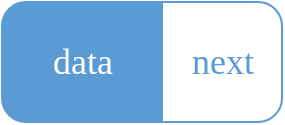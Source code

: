 <mxfile version="20.7.4" type="device" pages="7"><diagram id="FsDaKxcGOqO5dhoKak5p" name="Node"><mxGraphModel dx="1434" dy="836" grid="1" gridSize="10" guides="1" tooltips="1" connect="1" arrows="1" fold="1" page="1" pageScale="1" pageWidth="850" pageHeight="1100" math="0" shadow="0"><root><mxCell id="GrmzDp3g-79W7xzoLZHl-0"/><mxCell id="GrmzDp3g-79W7xzoLZHl-1" parent="GrmzDp3g-79W7xzoLZHl-0"/><mxCell id="KsdpEqnY9Lep3LnOz6BP-6" value="data" style="verticalLabelPosition=middle;verticalAlign=middle;html=1;shape=mxgraph.basic.rect;fillColor2=none;strokeWidth=1;size=12;indent=5;rectStyle=square;topLeftStyle=rounded;bottomLeftStyle=rounded;fillColor=#5B9BD5;horizontal=1;labelPosition=center;align=center;fontSize=18;fontFamily=Consolas;fontColor=#FFFFFF;strokeColor=#5B9BD5;" parent="GrmzDp3g-79W7xzoLZHl-1" vertex="1"><mxGeometry x="280" y="420" width="80" height="60" as="geometry"/></mxCell><mxCell id="2LGOiomjndFYRrt-GHOs-0" value="next" style="verticalLabelPosition=middle;verticalAlign=middle;html=1;shape=mxgraph.basic.rect;fillColor2=none;strokeWidth=1;size=12;indent=5;rectStyle=square;topLeftStyle=default;bottomLeftStyle=default;fillColor=none;horizontal=1;labelPosition=center;align=center;fontSize=18;fontFamily=Consolas;fontColor=#5B9BD5;strokeColor=#5B9BD5;topRightStyle=rounded;bottomRightStyle=rounded;" parent="GrmzDp3g-79W7xzoLZHl-1" vertex="1"><mxGeometry x="360" y="420" width="60" height="60" as="geometry"/></mxCell></root></mxGraphModel></diagram><diagram name="3.1. Linked list" id="3mF708BeDqs6XSoAHn_W"><mxGraphModel dx="1434" dy="836" grid="1" gridSize="10" guides="1" tooltips="1" connect="1" arrows="1" fold="1" page="1" pageScale="1" pageWidth="850" pageHeight="1100" math="0" shadow="0"><root><mxCell id="6vaoy21ZzFrkGHUnX2BL-0"/><mxCell id="6vaoy21ZzFrkGHUnX2BL-1" parent="6vaoy21ZzFrkGHUnX2BL-0"/><mxCell id="9mg9Lr8GAIOGkNouFSgO-0" value="data" style="verticalLabelPosition=middle;verticalAlign=middle;html=1;shape=mxgraph.basic.rect;fillColor2=none;strokeWidth=1;size=12;indent=5;rectStyle=square;topLeftStyle=rounded;bottomLeftStyle=rounded;fillColor=#5B9BD5;horizontal=1;labelPosition=center;align=center;fontSize=18;fontFamily=Consolas;fontColor=#FFFFFF;strokeColor=#5B9BD5;" parent="6vaoy21ZzFrkGHUnX2BL-1" vertex="1"><mxGeometry x="80" y="400" width="80" height="60" as="geometry"/></mxCell><mxCell id="9mg9Lr8GAIOGkNouFSgO-1" value="next" style="verticalLabelPosition=middle;verticalAlign=middle;html=1;shape=mxgraph.basic.rect;fillColor2=none;strokeWidth=1;size=12;indent=5;rectStyle=square;topLeftStyle=default;bottomLeftStyle=default;fillColor=none;horizontal=1;labelPosition=center;align=center;fontSize=18;fontFamily=Consolas;fontColor=#5B9BD5;strokeColor=#5B9BD5;topRightStyle=rounded;bottomRightStyle=rounded;textDirection=ltr;spacingLeft=-10;" parent="6vaoy21ZzFrkGHUnX2BL-1" vertex="1"><mxGeometry x="160" y="400" width="60" height="60" as="geometry"/></mxCell><mxCell id="9mg9Lr8GAIOGkNouFSgO-2" value="data" style="verticalLabelPosition=middle;verticalAlign=middle;html=1;shape=mxgraph.basic.rect;fillColor2=none;strokeWidth=1;size=12;indent=5;rectStyle=square;topLeftStyle=rounded;bottomLeftStyle=rounded;fillColor=#5B9BD5;horizontal=1;labelPosition=center;align=center;fontSize=18;fontFamily=Consolas;fontColor=#FFFFFF;strokeColor=#5B9BD5;" parent="6vaoy21ZzFrkGHUnX2BL-1" vertex="1"><mxGeometry x="250" y="400" width="80" height="60" as="geometry"/></mxCell><mxCell id="9mg9Lr8GAIOGkNouFSgO-3" value="next" style="verticalLabelPosition=middle;verticalAlign=middle;html=1;shape=mxgraph.basic.rect;fillColor2=none;strokeWidth=1;size=12;indent=5;rectStyle=square;topLeftStyle=default;bottomLeftStyle=default;fillColor=none;horizontal=1;labelPosition=center;align=center;fontSize=18;fontFamily=Consolas;fontColor=#5B9BD5;strokeColor=#5B9BD5;topRightStyle=rounded;bottomRightStyle=rounded;spacingLeft=-10;" parent="6vaoy21ZzFrkGHUnX2BL-1" vertex="1"><mxGeometry x="330" y="400" width="60" height="60" as="geometry"/></mxCell><mxCell id="9mg9Lr8GAIOGkNouFSgO-4" value="data" style="verticalLabelPosition=middle;verticalAlign=middle;html=1;shape=mxgraph.basic.rect;fillColor2=none;strokeWidth=1;size=12;indent=5;rectStyle=square;topLeftStyle=rounded;bottomLeftStyle=rounded;fillColor=#5B9BD5;horizontal=1;labelPosition=center;align=center;fontSize=18;fontFamily=Consolas;fontColor=#FFFFFF;strokeColor=#5B9BD5;" parent="6vaoy21ZzFrkGHUnX2BL-1" vertex="1"><mxGeometry x="420" y="400" width="80" height="60" as="geometry"/></mxCell><mxCell id="9mg9Lr8GAIOGkNouFSgO-5" value="next" style="verticalLabelPosition=middle;verticalAlign=middle;html=1;shape=mxgraph.basic.rect;fillColor2=none;strokeWidth=1;size=12;indent=5;rectStyle=square;topLeftStyle=default;bottomLeftStyle=default;fillColor=none;horizontal=1;labelPosition=center;align=center;fontSize=18;fontFamily=Consolas;fontColor=#5B9BD5;strokeColor=#5B9BD5;topRightStyle=rounded;bottomRightStyle=rounded;spacingLeft=-10;" parent="6vaoy21ZzFrkGHUnX2BL-1" vertex="1"><mxGeometry x="500" y="400" width="60" height="60" as="geometry"/></mxCell><mxCell id="9mg9Lr8GAIOGkNouFSgO-7" value="" style="endArrow=block;html=1;rounded=0;fontFamily=Consolas;fontSize=18;fontColor=#FFFFFF;strokeColor=#5B9BD5;endFill=1;strokeWidth=2;startArrow=oval;startFill=1;shadow=0;labelBackgroundColor=#5B9BD5;" parent="6vaoy21ZzFrkGHUnX2BL-1" edge="1"><mxGeometry width="50" height="50" relative="1" as="geometry"><mxPoint x="210" y="430" as="sourcePoint"/><mxPoint x="250" y="430" as="targetPoint"/></mxGeometry></mxCell><mxCell id="9mg9Lr8GAIOGkNouFSgO-8" value="" style="endArrow=block;html=1;rounded=0;fontFamily=Consolas;fontSize=18;fontColor=#FFFFFF;strokeColor=#5B9BD5;endFill=1;strokeWidth=2;startArrow=oval;startFill=1;shadow=0;labelBackgroundColor=#5B9BD5;" parent="6vaoy21ZzFrkGHUnX2BL-1" edge="1"><mxGeometry width="50" height="50" relative="1" as="geometry"><mxPoint x="380" y="429.8" as="sourcePoint"/><mxPoint x="420" y="429.8" as="targetPoint"/></mxGeometry></mxCell><mxCell id="9mg9Lr8GAIOGkNouFSgO-9" value="" style="endArrow=block;html=1;rounded=0;fontFamily=Consolas;fontSize=18;fontColor=#FFFFFF;strokeColor=#5B9BD5;endFill=1;strokeWidth=2;startArrow=oval;startFill=1;shadow=0;labelBackgroundColor=#5B9BD5;" parent="6vaoy21ZzFrkGHUnX2BL-1" edge="1"><mxGeometry width="50" height="50" relative="1" as="geometry"><mxPoint x="550" y="429.8" as="sourcePoint"/><mxPoint x="590" y="429.8" as="targetPoint"/></mxGeometry></mxCell><mxCell id="rUXEXPl6zOu4gdTXddYr-0" value="head" style="rounded=1;whiteSpace=wrap;html=1;strokeColor=none;fillColor=none;fontFamily=Consolas;fontColor=#EA6B66;fontSize=18;" parent="6vaoy21ZzFrkGHUnX2BL-1" vertex="1"><mxGeometry x="90" y="340" width="60" height="30" as="geometry"/></mxCell><mxCell id="rUXEXPl6zOu4gdTXddYr-1" value="" style="endArrow=block;html=1;rounded=0;fontFamily=Consolas;fontSize=18;fontColor=#FFFFFF;strokeColor=#EA6B66;exitX=0.5;exitY=1;exitDx=0;exitDy=0;endFill=1;strokeWidth=2;startArrow=oval;startFill=1;entryX=0.5;entryY=0;entryDx=0;entryDy=0;entryPerimeter=0;" parent="6vaoy21ZzFrkGHUnX2BL-1" source="rUXEXPl6zOu4gdTXddYr-0" edge="1"><mxGeometry width="50" height="50" relative="1" as="geometry"><mxPoint x="91.663" y="365.66" as="sourcePoint"/><mxPoint x="120" y="400" as="targetPoint"/></mxGeometry></mxCell><mxCell id="Lwx1nSEmaRO4rTI-82mm-0" value="None" style="strokeWidth=1;html=1;shadow=0;dashed=0;shape=mxgraph.ios.iTextInput;strokeColor=none;buttonText=;fontSize=18;whiteSpace=wrap;align=center;comic=0;fontFamily=Consolas;fillColor=none;fontColor=#5B9BD5;" parent="6vaoy21ZzFrkGHUnX2BL-1" vertex="1"><mxGeometry x="590" y="422.5" width="43.5" height="15" as="geometry"/></mxCell></root></mxGraphModel></diagram><diagram name="Khởi tạo" id="4HUI7F6O4UtOAUeIY0iH"><mxGraphModel dx="1434" dy="836" grid="1" gridSize="10" guides="1" tooltips="1" connect="1" arrows="1" fold="1" page="1" pageScale="1" pageWidth="850" pageHeight="1100" math="0" shadow="0"><root><mxCell id="_MZj7EM6Fi28_cPoeGnT-0"/><mxCell id="_MZj7EM6Fi28_cPoeGnT-1" parent="_MZj7EM6Fi28_cPoeGnT-0"/><mxCell id="8LpatKeKRx2V7ozGCeGK-0" value="&lt;font face=&quot;Segoe UI Variable Display&quot;&gt;10&lt;/font&gt;" style="verticalLabelPosition=middle;verticalAlign=middle;html=1;shape=mxgraph.basic.rect;fillColor2=none;strokeWidth=1;size=12;indent=5;rectStyle=square;topLeftStyle=rounded;bottomLeftStyle=rounded;fillColor=#5B9BD5;horizontal=1;labelPosition=center;align=center;fontSize=18;fontFamily=Consolas;fontColor=#FFFFFF;strokeColor=#5B9BD5;" parent="_MZj7EM6Fi28_cPoeGnT-1" vertex="1"><mxGeometry x="80" y="140" width="70" height="60" as="geometry"/></mxCell><mxCell id="8LpatKeKRx2V7ozGCeGK-1" value="" style="verticalLabelPosition=middle;verticalAlign=middle;html=1;shape=mxgraph.basic.rect;fillColor2=none;strokeWidth=1;size=12;indent=5;rectStyle=square;topLeftStyle=default;bottomLeftStyle=default;fillColor=none;horizontal=1;labelPosition=center;align=center;fontSize=18;fontFamily=Consolas;fontColor=#5B9BD5;strokeColor=#5B9BD5;topRightStyle=rounded;bottomRightStyle=rounded;textDirection=ltr;spacingLeft=-10;" parent="_MZj7EM6Fi28_cPoeGnT-1" vertex="1"><mxGeometry x="150" y="140" width="40" height="60" as="geometry"/></mxCell><mxCell id="8LpatKeKRx2V7ozGCeGK-6" value="" style="endArrow=block;html=1;rounded=0;fontFamily=Consolas;fontSize=18;fontColor=#FFFFFF;strokeColor=#5B9BD5;endFill=1;strokeWidth=2;startArrow=oval;startFill=1;shadow=0;labelBackgroundColor=#5B9BD5;entryX=0.01;entryY=0.496;entryDx=0;entryDy=0;entryPerimeter=0;" parent="_MZj7EM6Fi28_cPoeGnT-1" target="8LpatKeKRx2V7ozGCeGK-29" edge="1"><mxGeometry width="50" height="50" relative="1" as="geometry"><mxPoint x="170" y="170.0" as="sourcePoint"/><mxPoint x="210" y="170.0" as="targetPoint"/></mxGeometry></mxCell><mxCell id="8LpatKeKRx2V7ozGCeGK-9" value="head" style="rounded=1;whiteSpace=wrap;html=1;strokeColor=none;fillColor=none;fontFamily=Consolas;fontColor=#EA6B66;fontSize=18;" parent="_MZj7EM6Fi28_cPoeGnT-1" vertex="1"><mxGeometry x="85" y="80" width="60" height="30" as="geometry"/></mxCell><mxCell id="8LpatKeKRx2V7ozGCeGK-10" value="" style="endArrow=block;html=1;rounded=0;fontFamily=Consolas;fontSize=18;fontColor=#FFFFFF;strokeColor=#EA6B66;exitX=0.5;exitY=1;exitDx=0;exitDy=0;endFill=1;strokeWidth=2;startArrow=oval;startFill=1;entryX=0.5;entryY=0;entryDx=0;entryDy=0;entryPerimeter=0;" parent="_MZj7EM6Fi28_cPoeGnT-1" source="8LpatKeKRx2V7ozGCeGK-9" edge="1"><mxGeometry width="50" height="50" relative="1" as="geometry"><mxPoint x="86.663" y="105.66" as="sourcePoint"/><mxPoint x="115" y="140.0" as="targetPoint"/></mxGeometry></mxCell><mxCell id="8LpatKeKRx2V7ozGCeGK-29" value="None" style="strokeWidth=1;html=1;shadow=0;dashed=0;shape=mxgraph.ios.iTextInput;strokeColor=none;buttonText=;fontSize=18;whiteSpace=wrap;align=center;comic=0;fontFamily=Consolas;fillColor=none;fontColor=#5B9BD5;" parent="_MZj7EM6Fi28_cPoeGnT-1" vertex="1"><mxGeometry x="221.5" y="162.5" width="43.5" height="15" as="geometry"/></mxCell><mxCell id="KtwoPPnOPcI02ZuWlGR8-0" value="&lt;font face=&quot;Segoe UI Variable Display&quot;&gt;20&lt;/font&gt;" style="verticalLabelPosition=middle;verticalAlign=middle;html=1;shape=mxgraph.basic.rect;fillColor2=none;strokeWidth=1;size=12;indent=5;rectStyle=square;topLeftStyle=rounded;bottomLeftStyle=rounded;fillColor=#5B9BD5;horizontal=1;labelPosition=center;align=center;fontSize=18;fontFamily=Consolas;fontColor=#FFFFFF;strokeColor=#5B9BD5;" parent="_MZj7EM6Fi28_cPoeGnT-1" vertex="1"><mxGeometry x="80" y="260" width="70" height="60" as="geometry"/></mxCell><mxCell id="KtwoPPnOPcI02ZuWlGR8-1" value="" style="verticalLabelPosition=middle;verticalAlign=middle;html=1;shape=mxgraph.basic.rect;fillColor2=none;strokeWidth=1;size=12;indent=5;rectStyle=square;topLeftStyle=default;bottomLeftStyle=default;fillColor=none;horizontal=1;labelPosition=center;align=center;fontSize=18;fontFamily=Consolas;fontColor=#5B9BD5;strokeColor=#5B9BD5;topRightStyle=rounded;bottomRightStyle=rounded;textDirection=ltr;spacingLeft=-10;" parent="_MZj7EM6Fi28_cPoeGnT-1" vertex="1"><mxGeometry x="150" y="260" width="40" height="60" as="geometry"/></mxCell><mxCell id="KtwoPPnOPcI02ZuWlGR8-2" value="" style="endArrow=block;html=1;rounded=0;fontFamily=Consolas;fontSize=18;fontColor=#FFFFFF;strokeColor=#5B9BD5;endFill=1;strokeWidth=2;startArrow=oval;startFill=1;shadow=0;labelBackgroundColor=#5B9BD5;entryX=0.01;entryY=0.496;entryDx=0;entryDy=0;entryPerimeter=0;" parent="_MZj7EM6Fi28_cPoeGnT-1" target="KtwoPPnOPcI02ZuWlGR8-5" edge="1"><mxGeometry width="50" height="50" relative="1" as="geometry"><mxPoint x="170.0" y="290.0" as="sourcePoint"/><mxPoint x="210" y="290.0" as="targetPoint"/></mxGeometry></mxCell><mxCell id="KtwoPPnOPcI02ZuWlGR8-3" value="a" style="rounded=1;whiteSpace=wrap;html=1;strokeColor=none;fillColor=none;fontFamily=Consolas;fontColor=#EA6B66;fontSize=18;" parent="_MZj7EM6Fi28_cPoeGnT-1" vertex="1"><mxGeometry x="85" y="200" width="60" height="30" as="geometry"/></mxCell><mxCell id="KtwoPPnOPcI02ZuWlGR8-4" value="" style="endArrow=block;html=1;rounded=0;fontFamily=Consolas;fontSize=18;fontColor=#FFFFFF;strokeColor=#EA6B66;exitX=0.5;exitY=1;exitDx=0;exitDy=0;endFill=1;strokeWidth=2;startArrow=oval;startFill=1;entryX=0.5;entryY=0;entryDx=0;entryDy=0;entryPerimeter=0;" parent="_MZj7EM6Fi28_cPoeGnT-1" source="KtwoPPnOPcI02ZuWlGR8-3" edge="1"><mxGeometry width="50" height="50" relative="1" as="geometry"><mxPoint x="86.663" y="225.66" as="sourcePoint"/><mxPoint x="115" y="260.0" as="targetPoint"/></mxGeometry></mxCell><mxCell id="KtwoPPnOPcI02ZuWlGR8-5" value="None" style="strokeWidth=1;html=1;shadow=0;dashed=0;shape=mxgraph.ios.iTextInput;strokeColor=none;buttonText=;fontSize=18;whiteSpace=wrap;align=center;comic=0;fontFamily=Consolas;fillColor=none;fontColor=#5B9BD5;" parent="_MZj7EM6Fi28_cPoeGnT-1" vertex="1"><mxGeometry x="221.5" y="282.5" width="43.5" height="15" as="geometry"/></mxCell><mxCell id="KtwoPPnOPcI02ZuWlGR8-6" value="&lt;font face=&quot;Segoe UI Variable Display&quot;&gt;30&lt;/font&gt;" style="verticalLabelPosition=middle;verticalAlign=middle;html=1;shape=mxgraph.basic.rect;fillColor2=none;strokeWidth=1;size=12;indent=5;rectStyle=square;topLeftStyle=rounded;bottomLeftStyle=rounded;fillColor=#5B9BD5;horizontal=1;labelPosition=center;align=center;fontSize=18;fontFamily=Consolas;fontColor=#FFFFFF;strokeColor=#5B9BD5;" parent="_MZj7EM6Fi28_cPoeGnT-1" vertex="1"><mxGeometry x="290" y="260" width="70" height="60" as="geometry"/></mxCell><mxCell id="KtwoPPnOPcI02ZuWlGR8-7" value="" style="verticalLabelPosition=middle;verticalAlign=middle;html=1;shape=mxgraph.basic.rect;fillColor2=none;strokeWidth=1;size=12;indent=5;rectStyle=square;topLeftStyle=default;bottomLeftStyle=default;fillColor=none;horizontal=1;labelPosition=center;align=center;fontSize=18;fontFamily=Consolas;fontColor=#5B9BD5;strokeColor=#5B9BD5;topRightStyle=rounded;bottomRightStyle=rounded;textDirection=ltr;spacingLeft=-10;" parent="_MZj7EM6Fi28_cPoeGnT-1" vertex="1"><mxGeometry x="360" y="260" width="40" height="60" as="geometry"/></mxCell><mxCell id="KtwoPPnOPcI02ZuWlGR8-8" value="" style="endArrow=block;html=1;rounded=0;fontFamily=Consolas;fontSize=18;fontColor=#FFFFFF;strokeColor=#5B9BD5;endFill=1;strokeWidth=2;startArrow=oval;startFill=1;shadow=0;labelBackgroundColor=#5B9BD5;entryX=0.01;entryY=0.496;entryDx=0;entryDy=0;entryPerimeter=0;" parent="_MZj7EM6Fi28_cPoeGnT-1" target="KtwoPPnOPcI02ZuWlGR8-11" edge="1"><mxGeometry width="50" height="50" relative="1" as="geometry"><mxPoint x="380.0" y="290.0" as="sourcePoint"/><mxPoint x="420" y="290.0" as="targetPoint"/></mxGeometry></mxCell><mxCell id="KtwoPPnOPcI02ZuWlGR8-9" value="b" style="rounded=1;whiteSpace=wrap;html=1;strokeColor=none;fillColor=none;fontFamily=Consolas;fontColor=#EA6B66;fontSize=18;" parent="_MZj7EM6Fi28_cPoeGnT-1" vertex="1"><mxGeometry x="295" y="200" width="60" height="30" as="geometry"/></mxCell><mxCell id="KtwoPPnOPcI02ZuWlGR8-10" value="" style="endArrow=block;html=1;rounded=0;fontFamily=Consolas;fontSize=18;fontColor=#FFFFFF;strokeColor=#EA6B66;exitX=0.5;exitY=1;exitDx=0;exitDy=0;endFill=1;strokeWidth=2;startArrow=oval;startFill=1;entryX=0.5;entryY=0;entryDx=0;entryDy=0;entryPerimeter=0;" parent="_MZj7EM6Fi28_cPoeGnT-1" source="KtwoPPnOPcI02ZuWlGR8-9" edge="1"><mxGeometry width="50" height="50" relative="1" as="geometry"><mxPoint x="296.663" y="225.66" as="sourcePoint"/><mxPoint x="325" y="260.0" as="targetPoint"/></mxGeometry></mxCell><mxCell id="KtwoPPnOPcI02ZuWlGR8-11" value="None" style="strokeWidth=1;html=1;shadow=0;dashed=0;shape=mxgraph.ios.iTextInput;strokeColor=none;buttonText=;fontSize=18;whiteSpace=wrap;align=center;comic=0;fontFamily=Consolas;fillColor=none;fontColor=#5B9BD5;" parent="_MZj7EM6Fi28_cPoeGnT-1" vertex="1"><mxGeometry x="431.5" y="282.5" width="43.5" height="15" as="geometry"/></mxCell><mxCell id="KtwoPPnOPcI02ZuWlGR8-12" value="&lt;font face=&quot;Segoe UI Variable Display&quot;&gt;10&lt;/font&gt;" style="verticalLabelPosition=middle;verticalAlign=middle;html=1;shape=mxgraph.basic.rect;fillColor2=none;strokeWidth=1;size=12;indent=5;rectStyle=square;topLeftStyle=rounded;bottomLeftStyle=rounded;fillColor=#5B9BD5;horizontal=1;labelPosition=center;align=center;fontSize=18;fontFamily=Consolas;fontColor=#FFFFFF;strokeColor=#5B9BD5;" parent="_MZj7EM6Fi28_cPoeGnT-1" vertex="1"><mxGeometry x="80" y="420" width="70" height="60" as="geometry"/></mxCell><mxCell id="KtwoPPnOPcI02ZuWlGR8-13" value="" style="verticalLabelPosition=middle;verticalAlign=middle;html=1;shape=mxgraph.basic.rect;fillColor2=none;strokeWidth=1;size=12;indent=5;rectStyle=square;topLeftStyle=default;bottomLeftStyle=default;fillColor=none;horizontal=1;labelPosition=center;align=center;fontSize=18;fontFamily=Consolas;fontColor=#5B9BD5;strokeColor=#5B9BD5;topRightStyle=rounded;bottomRightStyle=rounded;textDirection=ltr;spacingLeft=-10;" parent="_MZj7EM6Fi28_cPoeGnT-1" vertex="1"><mxGeometry x="150" y="420" width="40" height="60" as="geometry"/></mxCell><mxCell id="KtwoPPnOPcI02ZuWlGR8-14" value="" style="endArrow=block;html=1;rounded=0;fontFamily=Consolas;fontSize=18;fontColor=#FFFFFF;strokeColor=#5B9BD5;endFill=1;strokeWidth=2;startArrow=oval;startFill=1;shadow=0;labelBackgroundColor=#5B9BD5;entryX=-0.005;entryY=0.498;entryDx=0;entryDy=0;entryPerimeter=0;" parent="_MZj7EM6Fi28_cPoeGnT-1" target="KtwoPPnOPcI02ZuWlGR8-18" edge="1"><mxGeometry width="50" height="50" relative="1" as="geometry"><mxPoint x="170.0" y="450.0" as="sourcePoint"/><mxPoint x="221.935" y="449.94" as="targetPoint"/></mxGeometry></mxCell><mxCell id="KtwoPPnOPcI02ZuWlGR8-15" value="head" style="rounded=1;whiteSpace=wrap;html=1;strokeColor=none;fillColor=none;fontFamily=Consolas;fontColor=#EA6B66;fontSize=18;" parent="_MZj7EM6Fi28_cPoeGnT-1" vertex="1"><mxGeometry x="85" y="360" width="60" height="30" as="geometry"/></mxCell><mxCell id="KtwoPPnOPcI02ZuWlGR8-16" value="" style="endArrow=block;html=1;rounded=0;fontFamily=Consolas;fontSize=18;fontColor=#FFFFFF;strokeColor=#EA6B66;exitX=0.5;exitY=1;exitDx=0;exitDy=0;endFill=1;strokeWidth=2;startArrow=oval;startFill=1;entryX=0.5;entryY=0;entryDx=0;entryDy=0;entryPerimeter=0;" parent="_MZj7EM6Fi28_cPoeGnT-1" source="KtwoPPnOPcI02ZuWlGR8-15" edge="1"><mxGeometry width="50" height="50" relative="1" as="geometry"><mxPoint x="86.663" y="385.66" as="sourcePoint"/><mxPoint x="115" y="420.0" as="targetPoint"/></mxGeometry></mxCell><mxCell id="KtwoPPnOPcI02ZuWlGR8-18" value="&lt;font face=&quot;Segoe UI Variable Display&quot;&gt;20&lt;/font&gt;" style="verticalLabelPosition=middle;verticalAlign=middle;html=1;shape=mxgraph.basic.rect;fillColor2=none;strokeWidth=1;size=12;indent=5;rectStyle=square;topLeftStyle=rounded;bottomLeftStyle=rounded;fillColor=#5B9BD5;horizontal=1;labelPosition=center;align=center;fontSize=18;fontFamily=Consolas;fontColor=#FFFFFF;strokeColor=#5B9BD5;" parent="_MZj7EM6Fi28_cPoeGnT-1" vertex="1"><mxGeometry x="220" y="420" width="70" height="60" as="geometry"/></mxCell><mxCell id="KtwoPPnOPcI02ZuWlGR8-19" value="" style="verticalLabelPosition=middle;verticalAlign=middle;html=1;shape=mxgraph.basic.rect;fillColor2=none;strokeWidth=1;size=12;indent=5;rectStyle=square;topLeftStyle=default;bottomLeftStyle=default;fillColor=none;horizontal=1;labelPosition=center;align=center;fontSize=18;fontFamily=Consolas;fontColor=#5B9BD5;strokeColor=#5B9BD5;topRightStyle=rounded;bottomRightStyle=rounded;textDirection=ltr;spacingLeft=-10;" parent="_MZj7EM6Fi28_cPoeGnT-1" vertex="1"><mxGeometry x="290" y="420" width="40" height="60" as="geometry"/></mxCell><mxCell id="KtwoPPnOPcI02ZuWlGR8-20" value="" style="endArrow=block;html=1;rounded=0;fontFamily=Consolas;fontSize=18;fontColor=#FFFFFF;strokeColor=#5B9BD5;endFill=1;strokeWidth=2;startArrow=oval;startFill=1;shadow=0;labelBackgroundColor=#5B9BD5;entryX=0.01;entryY=0.496;entryDx=0;entryDy=0;entryPerimeter=0;" parent="_MZj7EM6Fi28_cPoeGnT-1" target="KtwoPPnOPcI02ZuWlGR8-23" edge="1"><mxGeometry width="50" height="50" relative="1" as="geometry"><mxPoint x="310.0" y="450.0" as="sourcePoint"/><mxPoint x="350" y="450.0" as="targetPoint"/></mxGeometry></mxCell><mxCell id="KtwoPPnOPcI02ZuWlGR8-21" value="a" style="rounded=1;whiteSpace=wrap;html=1;strokeColor=none;fillColor=none;fontFamily=Consolas;fontColor=#EA6B66;fontSize=18;" parent="_MZj7EM6Fi28_cPoeGnT-1" vertex="1"><mxGeometry x="225" y="360" width="60" height="30" as="geometry"/></mxCell><mxCell id="KtwoPPnOPcI02ZuWlGR8-22" value="" style="endArrow=block;html=1;rounded=0;fontFamily=Consolas;fontSize=18;fontColor=#FFFFFF;strokeColor=#EA6B66;exitX=0.5;exitY=1;exitDx=0;exitDy=0;endFill=1;strokeWidth=2;startArrow=oval;startFill=1;entryX=0.5;entryY=0;entryDx=0;entryDy=0;entryPerimeter=0;" parent="_MZj7EM6Fi28_cPoeGnT-1" source="KtwoPPnOPcI02ZuWlGR8-21" edge="1"><mxGeometry width="50" height="50" relative="1" as="geometry"><mxPoint x="226.663" y="385.66" as="sourcePoint"/><mxPoint x="255" y="420.0" as="targetPoint"/></mxGeometry></mxCell><mxCell id="KtwoPPnOPcI02ZuWlGR8-23" value="None" style="strokeWidth=1;html=1;shadow=0;dashed=0;shape=mxgraph.ios.iTextInput;strokeColor=none;buttonText=;fontSize=18;whiteSpace=wrap;align=center;comic=0;fontFamily=Consolas;fillColor=none;fontColor=#5B9BD5;" parent="_MZj7EM6Fi28_cPoeGnT-1" vertex="1"><mxGeometry x="361.5" y="442.5" width="43.5" height="15" as="geometry"/></mxCell><mxCell id="KtwoPPnOPcI02ZuWlGR8-30" value="&lt;font face=&quot;Segoe UI Variable Display&quot;&gt;30&lt;/font&gt;" style="verticalLabelPosition=middle;verticalAlign=middle;html=1;shape=mxgraph.basic.rect;fillColor2=none;strokeWidth=1;size=12;indent=5;rectStyle=square;topLeftStyle=rounded;bottomLeftStyle=rounded;fillColor=#5B9BD5;horizontal=1;labelPosition=center;align=center;fontSize=18;fontFamily=Consolas;fontColor=#FFFFFF;strokeColor=#5B9BD5;" parent="_MZj7EM6Fi28_cPoeGnT-1" vertex="1"><mxGeometry x="280" y="540" width="70" height="60" as="geometry"/></mxCell><mxCell id="KtwoPPnOPcI02ZuWlGR8-31" value="" style="verticalLabelPosition=middle;verticalAlign=middle;html=1;shape=mxgraph.basic.rect;fillColor2=none;strokeWidth=1;size=12;indent=5;rectStyle=square;topLeftStyle=default;bottomLeftStyle=default;fillColor=none;horizontal=1;labelPosition=center;align=center;fontSize=18;fontFamily=Consolas;fontColor=#5B9BD5;strokeColor=#5B9BD5;topRightStyle=rounded;bottomRightStyle=rounded;textDirection=ltr;spacingLeft=-10;" parent="_MZj7EM6Fi28_cPoeGnT-1" vertex="1"><mxGeometry x="350" y="540" width="40" height="60" as="geometry"/></mxCell><mxCell id="KtwoPPnOPcI02ZuWlGR8-32" value="" style="endArrow=block;html=1;rounded=0;fontFamily=Consolas;fontSize=18;fontColor=#FFFFFF;strokeColor=#5B9BD5;endFill=1;strokeWidth=2;startArrow=oval;startFill=1;shadow=0;labelBackgroundColor=#5B9BD5;entryX=0.01;entryY=0.496;entryDx=0;entryDy=0;entryPerimeter=0;" parent="_MZj7EM6Fi28_cPoeGnT-1" target="KtwoPPnOPcI02ZuWlGR8-35" edge="1"><mxGeometry width="50" height="50" relative="1" as="geometry"><mxPoint x="370.0" y="570.0" as="sourcePoint"/><mxPoint x="410" y="570.0" as="targetPoint"/></mxGeometry></mxCell><mxCell id="KtwoPPnOPcI02ZuWlGR8-33" value="b" style="rounded=1;whiteSpace=wrap;html=1;strokeColor=none;fillColor=none;fontFamily=Consolas;fontColor=#EA6B66;fontSize=18;" parent="_MZj7EM6Fi28_cPoeGnT-1" vertex="1"><mxGeometry x="285" y="480" width="60" height="30" as="geometry"/></mxCell><mxCell id="KtwoPPnOPcI02ZuWlGR8-34" value="" style="endArrow=block;html=1;rounded=0;fontFamily=Consolas;fontSize=18;fontColor=#FFFFFF;strokeColor=#EA6B66;exitX=0.5;exitY=1;exitDx=0;exitDy=0;endFill=1;strokeWidth=2;startArrow=oval;startFill=1;entryX=0.5;entryY=0;entryDx=0;entryDy=0;entryPerimeter=0;" parent="_MZj7EM6Fi28_cPoeGnT-1" source="KtwoPPnOPcI02ZuWlGR8-33" edge="1"><mxGeometry width="50" height="50" relative="1" as="geometry"><mxPoint x="286.663" y="505.66" as="sourcePoint"/><mxPoint x="315" y="540.0" as="targetPoint"/></mxGeometry></mxCell><mxCell id="KtwoPPnOPcI02ZuWlGR8-35" value="None" style="strokeWidth=1;html=1;shadow=0;dashed=0;shape=mxgraph.ios.iTextInput;strokeColor=none;buttonText=;fontSize=18;whiteSpace=wrap;align=center;comic=0;fontFamily=Consolas;fillColor=none;fontColor=#5B9BD5;" parent="_MZj7EM6Fi28_cPoeGnT-1" vertex="1"><mxGeometry x="421.5" y="562.5" width="43.5" height="15" as="geometry"/></mxCell><mxCell id="KtwoPPnOPcI02ZuWlGR8-36" value="&lt;font face=&quot;Segoe UI Variable Display&quot;&gt;10&lt;/font&gt;" style="verticalLabelPosition=middle;verticalAlign=middle;html=1;shape=mxgraph.basic.rect;fillColor2=none;strokeWidth=1;size=12;indent=5;rectStyle=square;topLeftStyle=rounded;bottomLeftStyle=rounded;fillColor=#5B9BD5;horizontal=1;labelPosition=center;align=center;fontSize=18;fontFamily=Consolas;fontColor=#FFFFFF;strokeColor=#5B9BD5;" parent="_MZj7EM6Fi28_cPoeGnT-1" vertex="1"><mxGeometry x="80" y="660" width="70" height="60" as="geometry"/></mxCell><mxCell id="KtwoPPnOPcI02ZuWlGR8-37" value="" style="verticalLabelPosition=middle;verticalAlign=middle;html=1;shape=mxgraph.basic.rect;fillColor2=none;strokeWidth=1;size=12;indent=5;rectStyle=square;topLeftStyle=default;bottomLeftStyle=default;fillColor=none;horizontal=1;labelPosition=center;align=center;fontSize=18;fontFamily=Consolas;fontColor=#5B9BD5;strokeColor=#5B9BD5;topRightStyle=rounded;bottomRightStyle=rounded;textDirection=ltr;spacingLeft=-10;" parent="_MZj7EM6Fi28_cPoeGnT-1" vertex="1"><mxGeometry x="150" y="660" width="40" height="60" as="geometry"/></mxCell><mxCell id="KtwoPPnOPcI02ZuWlGR8-38" value="" style="endArrow=block;html=1;rounded=0;fontFamily=Consolas;fontSize=18;fontColor=#FFFFFF;strokeColor=#5B9BD5;endFill=1;strokeWidth=2;startArrow=oval;startFill=1;shadow=0;labelBackgroundColor=#5B9BD5;entryX=-0.005;entryY=0.498;entryDx=0;entryDy=0;entryPerimeter=0;" parent="_MZj7EM6Fi28_cPoeGnT-1" target="KtwoPPnOPcI02ZuWlGR8-41" edge="1"><mxGeometry width="50" height="50" relative="1" as="geometry"><mxPoint x="170.0" y="690" as="sourcePoint"/><mxPoint x="221.935" y="689.94" as="targetPoint"/></mxGeometry></mxCell><mxCell id="KtwoPPnOPcI02ZuWlGR8-39" value="head" style="rounded=1;whiteSpace=wrap;html=1;strokeColor=none;fillColor=none;fontFamily=Consolas;fontColor=#EA6B66;fontSize=18;" parent="_MZj7EM6Fi28_cPoeGnT-1" vertex="1"><mxGeometry x="85" y="600" width="60" height="30" as="geometry"/></mxCell><mxCell id="KtwoPPnOPcI02ZuWlGR8-40" value="" style="endArrow=block;html=1;rounded=0;fontFamily=Consolas;fontSize=18;fontColor=#FFFFFF;strokeColor=#EA6B66;exitX=0.5;exitY=1;exitDx=0;exitDy=0;endFill=1;strokeWidth=2;startArrow=oval;startFill=1;entryX=0.5;entryY=0;entryDx=0;entryDy=0;entryPerimeter=0;" parent="_MZj7EM6Fi28_cPoeGnT-1" source="KtwoPPnOPcI02ZuWlGR8-39" edge="1"><mxGeometry width="50" height="50" relative="1" as="geometry"><mxPoint x="86.663" y="625.66" as="sourcePoint"/><mxPoint x="115.0" y="660.0" as="targetPoint"/></mxGeometry></mxCell><mxCell id="KtwoPPnOPcI02ZuWlGR8-41" value="&lt;font face=&quot;Segoe UI Variable Display&quot;&gt;20&lt;/font&gt;" style="verticalLabelPosition=middle;verticalAlign=middle;html=1;shape=mxgraph.basic.rect;fillColor2=none;strokeWidth=1;size=12;indent=5;rectStyle=square;topLeftStyle=rounded;bottomLeftStyle=rounded;fillColor=#5B9BD5;horizontal=1;labelPosition=center;align=center;fontSize=18;fontFamily=Consolas;fontColor=#FFFFFF;strokeColor=#5B9BD5;" parent="_MZj7EM6Fi28_cPoeGnT-1" vertex="1"><mxGeometry x="220" y="660" width="70" height="60" as="geometry"/></mxCell><mxCell id="KtwoPPnOPcI02ZuWlGR8-42" value="" style="verticalLabelPosition=middle;verticalAlign=middle;html=1;shape=mxgraph.basic.rect;fillColor2=none;strokeWidth=1;size=12;indent=5;rectStyle=square;topLeftStyle=default;bottomLeftStyle=default;fillColor=none;horizontal=1;labelPosition=center;align=center;fontSize=18;fontFamily=Consolas;fontColor=#5B9BD5;strokeColor=#5B9BD5;topRightStyle=rounded;bottomRightStyle=rounded;textDirection=ltr;spacingLeft=-10;" parent="_MZj7EM6Fi28_cPoeGnT-1" vertex="1"><mxGeometry x="290" y="660" width="40" height="60" as="geometry"/></mxCell><mxCell id="KtwoPPnOPcI02ZuWlGR8-43" value="" style="endArrow=block;html=1;rounded=0;fontFamily=Consolas;fontSize=18;fontColor=#FFFFFF;strokeColor=#5B9BD5;endFill=1;strokeWidth=2;startArrow=oval;startFill=1;shadow=0;labelBackgroundColor=#5B9BD5;entryX=0.006;entryY=0.499;entryDx=0;entryDy=0;entryPerimeter=0;" parent="_MZj7EM6Fi28_cPoeGnT-1" target="KtwoPPnOPcI02ZuWlGR8-47" edge="1"><mxGeometry width="50" height="50" relative="1" as="geometry"><mxPoint x="310.0" y="690" as="sourcePoint"/><mxPoint x="361.935" y="689.94" as="targetPoint"/></mxGeometry></mxCell><mxCell id="KtwoPPnOPcI02ZuWlGR8-44" value="a" style="rounded=1;whiteSpace=wrap;html=1;strokeColor=none;fillColor=none;fontFamily=Consolas;fontColor=#EA6B66;fontSize=18;" parent="_MZj7EM6Fi28_cPoeGnT-1" vertex="1"><mxGeometry x="225" y="600" width="60" height="30" as="geometry"/></mxCell><mxCell id="KtwoPPnOPcI02ZuWlGR8-45" value="" style="endArrow=block;html=1;rounded=0;fontFamily=Consolas;fontSize=18;fontColor=#FFFFFF;strokeColor=#EA6B66;exitX=0.5;exitY=1;exitDx=0;exitDy=0;endFill=1;strokeWidth=2;startArrow=oval;startFill=1;entryX=0.5;entryY=0;entryDx=0;entryDy=0;entryPerimeter=0;" parent="_MZj7EM6Fi28_cPoeGnT-1" source="KtwoPPnOPcI02ZuWlGR8-44" edge="1"><mxGeometry width="50" height="50" relative="1" as="geometry"><mxPoint x="226.663" y="625.66" as="sourcePoint"/><mxPoint x="255.0" y="660.0" as="targetPoint"/></mxGeometry></mxCell><mxCell id="KtwoPPnOPcI02ZuWlGR8-47" value="&lt;font face=&quot;Segoe UI Variable Display&quot;&gt;30&lt;/font&gt;" style="verticalLabelPosition=middle;verticalAlign=middle;html=1;shape=mxgraph.basic.rect;fillColor2=none;strokeWidth=1;size=12;indent=5;rectStyle=square;topLeftStyle=rounded;bottomLeftStyle=rounded;fillColor=#5B9BD5;horizontal=1;labelPosition=center;align=center;fontSize=18;fontFamily=Consolas;fontColor=#FFFFFF;strokeColor=#5B9BD5;" parent="_MZj7EM6Fi28_cPoeGnT-1" vertex="1"><mxGeometry x="361.5" y="660" width="70" height="60" as="geometry"/></mxCell><mxCell id="KtwoPPnOPcI02ZuWlGR8-48" value="" style="verticalLabelPosition=middle;verticalAlign=middle;html=1;shape=mxgraph.basic.rect;fillColor2=none;strokeWidth=1;size=12;indent=5;rectStyle=square;topLeftStyle=default;bottomLeftStyle=default;fillColor=none;horizontal=1;labelPosition=center;align=center;fontSize=18;fontFamily=Consolas;fontColor=#5B9BD5;strokeColor=#5B9BD5;topRightStyle=rounded;bottomRightStyle=rounded;textDirection=ltr;spacingLeft=-10;" parent="_MZj7EM6Fi28_cPoeGnT-1" vertex="1"><mxGeometry x="431.5" y="660" width="40" height="60" as="geometry"/></mxCell><mxCell id="KtwoPPnOPcI02ZuWlGR8-49" value="" style="endArrow=block;html=1;rounded=0;fontFamily=Consolas;fontSize=18;fontColor=#FFFFFF;strokeColor=#5B9BD5;endFill=1;strokeWidth=2;startArrow=oval;startFill=1;shadow=0;labelBackgroundColor=#5B9BD5;entryX=0.01;entryY=0.496;entryDx=0;entryDy=0;entryPerimeter=0;" parent="_MZj7EM6Fi28_cPoeGnT-1" target="KtwoPPnOPcI02ZuWlGR8-52" edge="1"><mxGeometry width="50" height="50" relative="1" as="geometry"><mxPoint x="451.5" y="690" as="sourcePoint"/><mxPoint x="491.5" y="690.0" as="targetPoint"/></mxGeometry></mxCell><mxCell id="KtwoPPnOPcI02ZuWlGR8-50" value="b" style="rounded=1;whiteSpace=wrap;html=1;strokeColor=none;fillColor=none;fontFamily=Consolas;fontColor=#EA6B66;fontSize=18;" parent="_MZj7EM6Fi28_cPoeGnT-1" vertex="1"><mxGeometry x="366.5" y="600" width="60" height="30" as="geometry"/></mxCell><mxCell id="KtwoPPnOPcI02ZuWlGR8-51" value="" style="endArrow=block;html=1;rounded=0;fontFamily=Consolas;fontSize=18;fontColor=#FFFFFF;strokeColor=#EA6B66;exitX=0.5;exitY=1;exitDx=0;exitDy=0;endFill=1;strokeWidth=2;startArrow=oval;startFill=1;entryX=0.5;entryY=0;entryDx=0;entryDy=0;entryPerimeter=0;" parent="_MZj7EM6Fi28_cPoeGnT-1" source="KtwoPPnOPcI02ZuWlGR8-50" edge="1"><mxGeometry width="50" height="50" relative="1" as="geometry"><mxPoint x="368.163" y="625.66" as="sourcePoint"/><mxPoint x="396.5" y="660" as="targetPoint"/></mxGeometry></mxCell><mxCell id="KtwoPPnOPcI02ZuWlGR8-52" value="None" style="strokeWidth=1;html=1;shadow=0;dashed=0;shape=mxgraph.ios.iTextInput;strokeColor=none;buttonText=;fontSize=18;whiteSpace=wrap;align=center;comic=0;fontFamily=Consolas;fillColor=none;fontColor=#5B9BD5;" parent="_MZj7EM6Fi28_cPoeGnT-1" vertex="1"><mxGeometry x="503" y="682.5" width="43.5" height="15" as="geometry"/></mxCell><mxCell id="g3WGpvy3QBnd_WcwWN5E-0" value="&lt;font face=&quot;Segoe UI Variable Display&quot;&gt;10&lt;/font&gt;" style="verticalLabelPosition=middle;verticalAlign=middle;html=1;shape=mxgraph.basic.rect;fillColor2=none;strokeWidth=1;size=12;indent=5;rectStyle=square;topLeftStyle=rounded;bottomLeftStyle=rounded;fillColor=#5B9BD5;horizontal=1;labelPosition=center;align=center;fontSize=18;fontFamily=Consolas;fontColor=#FFFFFF;strokeColor=#5B9BD5;" vertex="1" parent="_MZj7EM6Fi28_cPoeGnT-1"><mxGeometry x="80" y="900" width="70" height="60" as="geometry"/></mxCell><mxCell id="g3WGpvy3QBnd_WcwWN5E-1" value="" style="verticalLabelPosition=middle;verticalAlign=middle;html=1;shape=mxgraph.basic.rect;fillColor2=none;strokeWidth=1;size=12;indent=5;rectStyle=square;topLeftStyle=default;bottomLeftStyle=default;fillColor=none;horizontal=1;labelPosition=center;align=center;fontSize=18;fontFamily=Consolas;fontColor=#5B9BD5;strokeColor=#5B9BD5;topRightStyle=rounded;bottomRightStyle=rounded;textDirection=ltr;spacingLeft=-10;" vertex="1" parent="_MZj7EM6Fi28_cPoeGnT-1"><mxGeometry x="150" y="900" width="40" height="60" as="geometry"/></mxCell><mxCell id="g3WGpvy3QBnd_WcwWN5E-2" value="" style="endArrow=block;html=1;rounded=0;fontFamily=Consolas;fontSize=18;fontColor=#FFFFFF;strokeColor=#5B9BD5;endFill=1;strokeWidth=2;startArrow=oval;startFill=1;shadow=0;labelBackgroundColor=#5B9BD5;entryX=-0.005;entryY=0.498;entryDx=0;entryDy=0;entryPerimeter=0;" edge="1" parent="_MZj7EM6Fi28_cPoeGnT-1" target="g3WGpvy3QBnd_WcwWN5E-5"><mxGeometry width="50" height="50" relative="1" as="geometry"><mxPoint x="170.0" y="930" as="sourcePoint"/><mxPoint x="221.935" y="929.94" as="targetPoint"/></mxGeometry></mxCell><mxCell id="g3WGpvy3QBnd_WcwWN5E-3" value="head" style="rounded=1;whiteSpace=wrap;html=1;strokeColor=none;fillColor=none;fontFamily=Consolas;fontColor=#EA6B66;fontSize=18;" vertex="1" parent="_MZj7EM6Fi28_cPoeGnT-1"><mxGeometry x="85" y="840" width="60" height="30" as="geometry"/></mxCell><mxCell id="g3WGpvy3QBnd_WcwWN5E-4" value="" style="endArrow=block;html=1;rounded=0;fontFamily=Consolas;fontSize=18;fontColor=#FFFFFF;strokeColor=#EA6B66;exitX=0.5;exitY=1;exitDx=0;exitDy=0;endFill=1;strokeWidth=2;startArrow=oval;startFill=1;entryX=0.5;entryY=0;entryDx=0;entryDy=0;entryPerimeter=0;" edge="1" parent="_MZj7EM6Fi28_cPoeGnT-1" source="g3WGpvy3QBnd_WcwWN5E-3"><mxGeometry width="50" height="50" relative="1" as="geometry"><mxPoint x="86.663" y="865.66" as="sourcePoint"/><mxPoint x="115.0" y="900" as="targetPoint"/></mxGeometry></mxCell><mxCell id="g3WGpvy3QBnd_WcwWN5E-5" value="&lt;font face=&quot;Segoe UI Variable Display&quot;&gt;20&lt;/font&gt;" style="verticalLabelPosition=middle;verticalAlign=middle;html=1;shape=mxgraph.basic.rect;fillColor2=none;strokeWidth=1;size=12;indent=5;rectStyle=square;topLeftStyle=rounded;bottomLeftStyle=rounded;fillColor=#5B9BD5;horizontal=1;labelPosition=center;align=center;fontSize=18;fontFamily=Consolas;fontColor=#FFFFFF;strokeColor=#5B9BD5;" vertex="1" parent="_MZj7EM6Fi28_cPoeGnT-1"><mxGeometry x="220" y="900" width="70" height="60" as="geometry"/></mxCell><mxCell id="g3WGpvy3QBnd_WcwWN5E-6" value="" style="verticalLabelPosition=middle;verticalAlign=middle;html=1;shape=mxgraph.basic.rect;fillColor2=none;strokeWidth=1;size=12;indent=5;rectStyle=square;topLeftStyle=default;bottomLeftStyle=default;fillColor=none;horizontal=1;labelPosition=center;align=center;fontSize=18;fontFamily=Consolas;fontColor=#5B9BD5;strokeColor=#5B9BD5;topRightStyle=rounded;bottomRightStyle=rounded;textDirection=ltr;spacingLeft=-10;" vertex="1" parent="_MZj7EM6Fi28_cPoeGnT-1"><mxGeometry x="290" y="900" width="40" height="60" as="geometry"/></mxCell><mxCell id="g3WGpvy3QBnd_WcwWN5E-7" value="" style="endArrow=block;html=1;rounded=0;fontFamily=Consolas;fontSize=18;fontColor=#FFFFFF;strokeColor=#5B9BD5;endFill=1;strokeWidth=2;startArrow=oval;startFill=1;shadow=0;labelBackgroundColor=#5B9BD5;entryX=0.006;entryY=0.499;entryDx=0;entryDy=0;entryPerimeter=0;" edge="1" parent="_MZj7EM6Fi28_cPoeGnT-1" target="g3WGpvy3QBnd_WcwWN5E-10"><mxGeometry width="50" height="50" relative="1" as="geometry"><mxPoint x="310.0" y="930" as="sourcePoint"/><mxPoint x="361.935" y="929.94" as="targetPoint"/></mxGeometry></mxCell><mxCell id="g3WGpvy3QBnd_WcwWN5E-10" value="&lt;font face=&quot;Segoe UI Variable Display&quot;&gt;30&lt;/font&gt;" style="verticalLabelPosition=middle;verticalAlign=middle;html=1;shape=mxgraph.basic.rect;fillColor2=none;strokeWidth=1;size=12;indent=5;rectStyle=square;topLeftStyle=rounded;bottomLeftStyle=rounded;fillColor=#5B9BD5;horizontal=1;labelPosition=center;align=center;fontSize=18;fontFamily=Consolas;fontColor=#FFFFFF;strokeColor=#5B9BD5;" vertex="1" parent="_MZj7EM6Fi28_cPoeGnT-1"><mxGeometry x="361.5" y="900" width="70" height="60" as="geometry"/></mxCell><mxCell id="g3WGpvy3QBnd_WcwWN5E-11" value="" style="verticalLabelPosition=middle;verticalAlign=middle;html=1;shape=mxgraph.basic.rect;fillColor2=none;strokeWidth=1;size=12;indent=5;rectStyle=square;topLeftStyle=default;bottomLeftStyle=default;fillColor=none;horizontal=1;labelPosition=center;align=center;fontSize=18;fontFamily=Consolas;fontColor=#5B9BD5;strokeColor=#5B9BD5;topRightStyle=rounded;bottomRightStyle=rounded;textDirection=ltr;spacingLeft=-10;" vertex="1" parent="_MZj7EM6Fi28_cPoeGnT-1"><mxGeometry x="431.5" y="900" width="40" height="60" as="geometry"/></mxCell><mxCell id="g3WGpvy3QBnd_WcwWN5E-12" value="" style="endArrow=block;html=1;rounded=0;fontFamily=Consolas;fontSize=18;fontColor=#FFFFFF;strokeColor=#5B9BD5;endFill=1;strokeWidth=2;startArrow=oval;startFill=1;shadow=0;labelBackgroundColor=#5B9BD5;entryX=0.01;entryY=0.496;entryDx=0;entryDy=0;entryPerimeter=0;" edge="1" parent="_MZj7EM6Fi28_cPoeGnT-1" target="g3WGpvy3QBnd_WcwWN5E-15"><mxGeometry width="50" height="50" relative="1" as="geometry"><mxPoint x="451.5" y="930" as="sourcePoint"/><mxPoint x="491.5" y="930.0" as="targetPoint"/></mxGeometry></mxCell><mxCell id="g3WGpvy3QBnd_WcwWN5E-15" value="None" style="strokeWidth=1;html=1;shadow=0;dashed=0;shape=mxgraph.ios.iTextInput;strokeColor=none;buttonText=;fontSize=18;whiteSpace=wrap;align=center;comic=0;fontFamily=Consolas;fillColor=none;fontColor=#5B9BD5;" vertex="1" parent="_MZj7EM6Fi28_cPoeGnT-1"><mxGeometry x="503" y="922.5" width="43.5" height="15" as="geometry"/></mxCell></root></mxGraphModel></diagram><diagram name="3.4.a Thêm vào đầu" id="CrUm8ptz26q0k_ZlKLPZ"><mxGraphModel dx="1434" dy="836" grid="1" gridSize="10" guides="1" tooltips="1" connect="1" arrows="1" fold="1" page="1" pageScale="1" pageWidth="850" pageHeight="1100" math="0" shadow="0"><root><mxCell id="YCwMDgZ6b-MKeBSrxpnO-0"/><mxCell id="YCwMDgZ6b-MKeBSrxpnO-1" parent="YCwMDgZ6b-MKeBSrxpnO-0"/><mxCell id="YCwMDgZ6b-MKeBSrxpnO-2" value="10" style="group" parent="YCwMDgZ6b-MKeBSrxpnO-1" vertex="1" connectable="0"><mxGeometry x="230" y="320" width="110" height="50" as="geometry"/></mxCell><mxCell id="YCwMDgZ6b-MKeBSrxpnO-3" value="" style="rounded=1;whiteSpace=wrap;html=1;absoluteArcSize=1;arcSize=14;strokeWidth=2;fontFamily=Consolas;fontSize=20;strokeColor=none;fontColor=#FFFFFF;fillColor=#6BB5FF;points=[[0,0,0,0,0],[0,0.26,0,0,0],[0,0.5,0,0,0],[0,0.74,0,0,0],[0,1,0,0,0],[0.25,0,0,0,0],[0.25,1,0,0,0],[0.5,0,0,0,0],[0.5,1,0,0,0],[0.6,0,0,0,0],[0.6,1,0,0,0],[1,0,0,0,0],[1,0.26,0,0,0],[1,0.5,0,0,0],[1,0.76,0,0,0],[1,1,0,0,0]];" parent="YCwMDgZ6b-MKeBSrxpnO-2" vertex="1"><mxGeometry x="10" width="80" height="50" as="geometry"/></mxCell><mxCell id="YCwMDgZ6b-MKeBSrxpnO-4" value="" style="endArrow=none;html=1;rounded=0;strokeColor=#FFFFFF;exitX=0.6;exitY=1;exitDx=0;exitDy=0;exitPerimeter=0;entryX=0.6;entryY=0;entryDx=0;entryDy=0;entryPerimeter=0;" parent="YCwMDgZ6b-MKeBSrxpnO-2" source="YCwMDgZ6b-MKeBSrxpnO-3" target="YCwMDgZ6b-MKeBSrxpnO-3" edge="1"><mxGeometry width="50" height="50" relative="1" as="geometry"><mxPoint x="62.857" y="41.667" as="sourcePoint"/><mxPoint x="62.857" as="targetPoint"/></mxGeometry></mxCell><mxCell id="YCwMDgZ6b-MKeBSrxpnO-5" value="10" style="strokeWidth=1;html=1;shadow=0;dashed=0;shape=mxgraph.ios.iTextInput;strokeColor=none;buttonText=;fontSize=18;whiteSpace=wrap;align=center;comic=0;fontFamily=Consolas;fillColor=none;fontColor=#FFFFFF;" parent="YCwMDgZ6b-MKeBSrxpnO-2" vertex="1"><mxGeometry x="10" y="18.75" width="50" height="12.5" as="geometry"/></mxCell><mxCell id="YCwMDgZ6b-MKeBSrxpnO-7" value="" style="group" parent="YCwMDgZ6b-MKeBSrxpnO-1" vertex="1" connectable="0"><mxGeometry x="350" y="320" width="80" height="50" as="geometry"/></mxCell><mxCell id="YCwMDgZ6b-MKeBSrxpnO-8" value="" style="rounded=1;whiteSpace=wrap;html=1;absoluteArcSize=1;arcSize=14;strokeWidth=2;fontFamily=Consolas;fontSize=20;strokeColor=none;fontColor=#FFFFFF;fillColor=#6BB5FF;points=[[0,0,0,0,0],[0,0.26,0,0,0],[0,0.5,0,0,0],[0,0.74,0,0,0],[0,1,0,0,0],[0.25,0,0,0,0],[0.25,1,0,0,0],[0.5,0,0,0,0],[0.5,1,0,0,0],[0.6,0,0,0,0],[0.6,1,0,0,0],[1,0,0,0,0],[1,0.26,0,0,0],[1,0.5,0,0,0],[1,0.76,0,0,0],[1,1,0,0,0]];" parent="YCwMDgZ6b-MKeBSrxpnO-7" vertex="1"><mxGeometry width="80" height="50" as="geometry"/></mxCell><mxCell id="YCwMDgZ6b-MKeBSrxpnO-9" value="" style="endArrow=none;html=1;rounded=0;strokeColor=#FFFFFF;exitX=0.6;exitY=1;exitDx=0;exitDy=0;exitPerimeter=0;entryX=0.6;entryY=0;entryDx=0;entryDy=0;entryPerimeter=0;" parent="YCwMDgZ6b-MKeBSrxpnO-7" source="YCwMDgZ6b-MKeBSrxpnO-8" target="YCwMDgZ6b-MKeBSrxpnO-8" edge="1"><mxGeometry width="50" height="50" relative="1" as="geometry"><mxPoint x="45.714" y="41.667" as="sourcePoint"/><mxPoint x="45.714" as="targetPoint"/></mxGeometry></mxCell><mxCell id="YCwMDgZ6b-MKeBSrxpnO-10" value="20" style="strokeWidth=1;html=1;shadow=0;dashed=0;shape=mxgraph.ios.iTextInput;strokeColor=none;buttonText=;fontSize=18;whiteSpace=wrap;align=center;comic=0;fontFamily=Consolas;fillColor=none;fontColor=#FFFFFF;" parent="YCwMDgZ6b-MKeBSrxpnO-7" vertex="1"><mxGeometry y="18.75" width="50" height="12.5" as="geometry"/></mxCell><mxCell id="YCwMDgZ6b-MKeBSrxpnO-12" value="" style="group" parent="YCwMDgZ6b-MKeBSrxpnO-1" vertex="1" connectable="0"><mxGeometry x="460" y="320" width="80" height="50" as="geometry"/></mxCell><mxCell id="YCwMDgZ6b-MKeBSrxpnO-13" value="" style="rounded=1;whiteSpace=wrap;html=1;absoluteArcSize=1;arcSize=14;strokeWidth=2;fontFamily=Consolas;fontSize=20;strokeColor=none;fontColor=#FFFFFF;fillColor=#6BB5FF;points=[[0,0,0,0,0],[0,0.26,0,0,0],[0,0.5,0,0,0],[0,0.74,0,0,0],[0,1,0,0,0],[0.25,0,0,0,0],[0.25,1,0,0,0],[0.5,0,0,0,0],[0.5,1,0,0,0],[0.6,0,0,0,0],[0.6,1,0,0,0],[1,0,0,0,0],[1,0.26,0,0,0],[1,0.5,0,0,0],[1,0.76,0,0,0],[1,1,0,0,0]];" parent="YCwMDgZ6b-MKeBSrxpnO-12" vertex="1"><mxGeometry width="80" height="50" as="geometry"/></mxCell><mxCell id="YCwMDgZ6b-MKeBSrxpnO-14" value="" style="endArrow=none;html=1;rounded=0;strokeColor=#FFFFFF;exitX=0.6;exitY=1;exitDx=0;exitDy=0;exitPerimeter=0;entryX=0.6;entryY=0;entryDx=0;entryDy=0;entryPerimeter=0;" parent="YCwMDgZ6b-MKeBSrxpnO-12" source="YCwMDgZ6b-MKeBSrxpnO-13" target="YCwMDgZ6b-MKeBSrxpnO-13" edge="1"><mxGeometry width="50" height="50" relative="1" as="geometry"><mxPoint x="45.714" y="41.667" as="sourcePoint"/><mxPoint x="45.714" as="targetPoint"/></mxGeometry></mxCell><mxCell id="YCwMDgZ6b-MKeBSrxpnO-15" value="30" style="strokeWidth=1;html=1;shadow=0;dashed=0;shape=mxgraph.ios.iTextInput;strokeColor=none;buttonText=;fontSize=18;whiteSpace=wrap;align=center;comic=0;fontFamily=Consolas;fillColor=none;fontColor=#FFFFFF;" parent="YCwMDgZ6b-MKeBSrxpnO-12" vertex="1"><mxGeometry y="18.75" width="50" height="12.5" as="geometry"/></mxCell><mxCell id="YCwMDgZ6b-MKeBSrxpnO-23" value="None" style="strokeWidth=1;html=1;shadow=0;dashed=0;shape=mxgraph.ios.iTextInput;strokeColor=none;buttonText=;fontSize=18;whiteSpace=wrap;align=center;comic=0;fontFamily=Consolas;fillColor=none;fontColor=#6BB5FF;" parent="YCwMDgZ6b-MKeBSrxpnO-1" vertex="1"><mxGeometry x="570" y="337.5" width="43.5" height="15" as="geometry"/></mxCell><mxCell id="QI2U8RpdJ-PTMGHzadR5-0" value="10" style="group" parent="YCwMDgZ6b-MKeBSrxpnO-1" vertex="1" connectable="0"><mxGeometry x="110" y="370" width="110" height="50" as="geometry"/></mxCell><mxCell id="QI2U8RpdJ-PTMGHzadR5-1" value="" style="rounded=1;whiteSpace=wrap;html=1;absoluteArcSize=1;arcSize=14;strokeWidth=2;fontFamily=Consolas;fontSize=20;strokeColor=none;fontColor=#FFFFFF;fillColor=#FFB570;points=[[0,0,0,0,0],[0,0.26,0,0,0],[0,0.5,0,0,0],[0,0.74,0,0,0],[0,1,0,0,0],[0.25,0,0,0,0],[0.25,1,0,0,0],[0.5,0,0,0,0],[0.5,1,0,0,0],[0.6,0,0,0,0],[0.6,1,0,0,0],[1,0,0,0,0],[1,0.26,0,0,0],[1,0.5,0,0,0],[1,0.76,0,0,0],[1,1,0,0,0]];" parent="QI2U8RpdJ-PTMGHzadR5-0" vertex="1"><mxGeometry x="10" width="80" height="50" as="geometry"/></mxCell><mxCell id="QI2U8RpdJ-PTMGHzadR5-2" value="" style="endArrow=none;html=1;rounded=0;strokeColor=#FFFFFF;exitX=0.6;exitY=1;exitDx=0;exitDy=0;exitPerimeter=0;entryX=0.6;entryY=0;entryDx=0;entryDy=0;entryPerimeter=0;" parent="QI2U8RpdJ-PTMGHzadR5-0" source="QI2U8RpdJ-PTMGHzadR5-1" target="QI2U8RpdJ-PTMGHzadR5-1" edge="1"><mxGeometry width="50" height="50" relative="1" as="geometry"><mxPoint x="62.857" y="41.667" as="sourcePoint"/><mxPoint x="62.857" as="targetPoint"/></mxGeometry></mxCell><mxCell id="QI2U8RpdJ-PTMGHzadR5-3" value="5" style="strokeWidth=1;html=1;shadow=0;dashed=0;shape=mxgraph.ios.iTextInput;strokeColor=none;buttonText=;fontSize=18;whiteSpace=wrap;align=center;comic=0;fontFamily=Consolas;fillColor=none;fontColor=#FFFFFF;" parent="QI2U8RpdJ-PTMGHzadR5-0" vertex="1"><mxGeometry x="10" y="18.75" width="50" height="12.5" as="geometry"/></mxCell><mxCell id="QI2U8RpdJ-PTMGHzadR5-6" value="node mới" style="strokeWidth=1;html=1;shadow=0;dashed=0;shape=mxgraph.ios.iTextInput;strokeColor=none;buttonText=;fontSize=18;whiteSpace=wrap;align=center;comic=0;fontFamily=Consolas;fillColor=none;fontColor=#FFB570;" parent="YCwMDgZ6b-MKeBSrxpnO-1" vertex="1"><mxGeometry x="115" y="420" width="90" height="15" as="geometry"/></mxCell><mxCell id="2ClMqsvXbDtESjZJJT7--0" value="head" style="rounded=1;whiteSpace=wrap;html=1;strokeColor=none;fillColor=#EA6B66;fontFamily=Consolas;fontColor=#FFFFFF;fontSize=18;" parent="YCwMDgZ6b-MKeBSrxpnO-1" vertex="1"><mxGeometry x="130" y="290" width="60" height="30" as="geometry"/></mxCell><mxCell id="YCwMDgZ6b-MKeBSrxpnO-17" value="" style="endArrow=block;html=1;rounded=0;fontFamily=Consolas;fontSize=18;fontColor=#FFFFFF;strokeColor=#6BB5FF;exitX=1;exitY=0.5;exitDx=0;exitDy=0;exitPerimeter=0;endFill=1;strokeWidth=2;startArrow=oval;startFill=1;entryX=0;entryY=0.5;entryDx=0;entryDy=0;entryPerimeter=0;" parent="YCwMDgZ6b-MKeBSrxpnO-1" source="YCwMDgZ6b-MKeBSrxpnO-3" target="YCwMDgZ6b-MKeBSrxpnO-8" edge="1"><mxGeometry width="50" height="50" relative="1" as="geometry"><mxPoint x="390" y="470" as="sourcePoint"/><mxPoint x="370" y="350" as="targetPoint"/></mxGeometry></mxCell><mxCell id="YCwMDgZ6b-MKeBSrxpnO-18" value="" style="endArrow=block;html=1;rounded=0;fontFamily=Consolas;fontSize=18;fontColor=#FFFFFF;strokeColor=#6BB5FF;exitX=1;exitY=0.5;exitDx=0;exitDy=0;exitPerimeter=0;endFill=1;strokeWidth=2;startArrow=oval;startFill=1;" parent="YCwMDgZ6b-MKeBSrxpnO-1" target="YCwMDgZ6b-MKeBSrxpnO-23" edge="1"><mxGeometry width="50" height="50" relative="1" as="geometry"><mxPoint x="540" y="344.86" as="sourcePoint"/><mxPoint x="570" y="344.86" as="targetPoint"/></mxGeometry></mxCell><mxCell id="YCwMDgZ6b-MKeBSrxpnO-19" value="" style="endArrow=block;html=1;rounded=0;fontFamily=Consolas;fontSize=18;fontColor=#FFFFFF;strokeColor=#6BB5FF;exitX=1;exitY=0.5;exitDx=0;exitDy=0;exitPerimeter=0;endFill=1;strokeWidth=2;startArrow=oval;startFill=1;entryX=0;entryY=0.5;entryDx=0;entryDy=0;entryPerimeter=0;" parent="YCwMDgZ6b-MKeBSrxpnO-1" source="YCwMDgZ6b-MKeBSrxpnO-8" target="YCwMDgZ6b-MKeBSrxpnO-13" edge="1"><mxGeometry width="50" height="50" relative="1" as="geometry"><mxPoint x="470" y="344.86" as="sourcePoint"/><mxPoint x="460" y="345" as="targetPoint"/></mxGeometry></mxCell><mxCell id="QI2U8RpdJ-PTMGHzadR5-4" value="" style="endArrow=block;html=1;rounded=0;fontFamily=Consolas;fontSize=18;fontColor=#FFFFFF;strokeColor=#FFB570;exitX=1;exitY=0.5;exitDx=0;exitDy=0;exitPerimeter=0;endFill=1;strokeWidth=3;startArrow=oval;startFill=1;" parent="YCwMDgZ6b-MKeBSrxpnO-1" source="QI2U8RpdJ-PTMGHzadR5-1" edge="1"><mxGeometry width="50" height="50" relative="1" as="geometry"><mxPoint x="250" y="470" as="sourcePoint"/><mxPoint x="230" y="370" as="targetPoint"/></mxGeometry></mxCell><mxCell id="YCwMDgZ6b-MKeBSrxpnO-22" value="" style="endArrow=block;html=1;rounded=0;fontFamily=Consolas;fontSize=18;fontColor=#FFFFFF;strokeColor=#00CC66;exitX=0.5;exitY=1;exitDx=0;exitDy=0;endFill=1;strokeWidth=3;startArrow=oval;startFill=1;entryX=0.5;entryY=0;entryDx=0;entryDy=0;entryPerimeter=0;" parent="YCwMDgZ6b-MKeBSrxpnO-1" source="2ClMqsvXbDtESjZJJT7--0" target="QI2U8RpdJ-PTMGHzadR5-1" edge="1"><mxGeometry width="50" height="50" relative="1" as="geometry"><mxPoint x="160" y="337.5" as="sourcePoint"/><mxPoint x="180" y="320" as="targetPoint"/></mxGeometry></mxCell><mxCell id="QI2U8RpdJ-PTMGHzadR5-5" value="" style="endArrow=block;html=1;rounded=0;fontFamily=Consolas;fontSize=18;fontColor=#FFFFFF;strokeColor=#00CC66;exitX=0.5;exitY=1;exitDx=0;exitDy=0;endFill=1;strokeWidth=3;startArrow=oval;startFill=1;entryX=0;entryY=0.5;entryDx=0;entryDy=0;entryPerimeter=0;dashed=1;" parent="YCwMDgZ6b-MKeBSrxpnO-1" source="2ClMqsvXbDtESjZJJT7--0" target="YCwMDgZ6b-MKeBSrxpnO-3" edge="1"><mxGeometry width="50" height="50" relative="1" as="geometry"><mxPoint x="160" y="337.5" as="sourcePoint"/><mxPoint x="150" y="380" as="targetPoint"/></mxGeometry></mxCell></root></mxGraphModel></diagram><diagram name="Hình 3-6" id="jNZQt7iAhaiWnlOXAFKr"><mxGraphModel dx="1434" dy="836" grid="1" gridSize="10" guides="1" tooltips="1" connect="1" arrows="1" fold="1" page="1" pageScale="1" pageWidth="850" pageHeight="1100" math="0" shadow="0"><root><mxCell id="WtRl_HGYHxyVPRvanKQy-0"/><mxCell id="WtRl_HGYHxyVPRvanKQy-1" parent="WtRl_HGYHxyVPRvanKQy-0"/><mxCell id="WtRl_HGYHxyVPRvanKQy-2" value="10" style="group" parent="WtRl_HGYHxyVPRvanKQy-1" vertex="1" connectable="0"><mxGeometry x="230" y="320" width="110" height="50" as="geometry"/></mxCell><mxCell id="WtRl_HGYHxyVPRvanKQy-3" value="" style="rounded=1;whiteSpace=wrap;html=1;absoluteArcSize=1;arcSize=14;strokeWidth=2;fontFamily=Consolas;fontSize=20;strokeColor=none;fontColor=#FFFFFF;fillColor=#6BB5FF;points=[[0,0,0,0,0],[0,0.26,0,0,0],[0,0.5,0,0,0],[0,0.74,0,0,0],[0,1,0,0,0],[0.25,0,0,0,0],[0.25,1,0,0,0],[0.5,0,0,0,0],[0.5,1,0,0,0],[0.6,0,0,0,0],[0.6,1,0,0,0],[1,0,0,0,0],[1,0.26,0,0,0],[1,0.5,0,0,0],[1,0.76,0,0,0],[1,1,0,0,0]];" parent="WtRl_HGYHxyVPRvanKQy-2" vertex="1"><mxGeometry x="10" width="80" height="50" as="geometry"/></mxCell><mxCell id="WtRl_HGYHxyVPRvanKQy-4" value="" style="endArrow=none;html=1;rounded=0;strokeColor=#FFFFFF;exitX=0.6;exitY=1;exitDx=0;exitDy=0;exitPerimeter=0;entryX=0.6;entryY=0;entryDx=0;entryDy=0;entryPerimeter=0;" parent="WtRl_HGYHxyVPRvanKQy-2" source="WtRl_HGYHxyVPRvanKQy-3" target="WtRl_HGYHxyVPRvanKQy-3" edge="1"><mxGeometry width="50" height="50" relative="1" as="geometry"><mxPoint x="62.857" y="41.667" as="sourcePoint"/><mxPoint x="62.857" as="targetPoint"/></mxGeometry></mxCell><mxCell id="WtRl_HGYHxyVPRvanKQy-5" value="10" style="strokeWidth=1;html=1;shadow=0;dashed=0;shape=mxgraph.ios.iTextInput;strokeColor=none;buttonText=;fontSize=18;whiteSpace=wrap;align=center;comic=0;fontFamily=Consolas;fillColor=none;fontColor=#FFFFFF;" parent="WtRl_HGYHxyVPRvanKQy-2" vertex="1"><mxGeometry x="10" y="18.75" width="50" height="12.5" as="geometry"/></mxCell><mxCell id="WtRl_HGYHxyVPRvanKQy-6" value="" style="group" parent="WtRl_HGYHxyVPRvanKQy-1" vertex="1" connectable="0"><mxGeometry x="350" y="320" width="80" height="50" as="geometry"/></mxCell><mxCell id="WtRl_HGYHxyVPRvanKQy-7" value="" style="rounded=1;whiteSpace=wrap;html=1;absoluteArcSize=1;arcSize=14;strokeWidth=2;fontFamily=Consolas;fontSize=20;strokeColor=none;fontColor=#FFFFFF;fillColor=#6BB5FF;points=[[0,0,0,0,0],[0,0.26,0,0,0],[0,0.5,0,0,0],[0,0.74,0,0,0],[0,1,0,0,0],[0.25,0,0,0,0],[0.25,1,0,0,0],[0.5,0,0,0,0],[0.5,1,0,0,0],[0.6,0,0,0,0],[0.6,1,0,0,0],[1,0,0,0,0],[1,0.26,0,0,0],[1,0.5,0,0,0],[1,0.76,0,0,0],[1,1,0,0,0]];" parent="WtRl_HGYHxyVPRvanKQy-6" vertex="1"><mxGeometry width="80" height="50" as="geometry"/></mxCell><mxCell id="WtRl_HGYHxyVPRvanKQy-8" value="" style="endArrow=none;html=1;rounded=0;strokeColor=#FFFFFF;exitX=0.6;exitY=1;exitDx=0;exitDy=0;exitPerimeter=0;entryX=0.6;entryY=0;entryDx=0;entryDy=0;entryPerimeter=0;" parent="WtRl_HGYHxyVPRvanKQy-6" source="WtRl_HGYHxyVPRvanKQy-7" target="WtRl_HGYHxyVPRvanKQy-7" edge="1"><mxGeometry width="50" height="50" relative="1" as="geometry"><mxPoint x="45.714" y="41.667" as="sourcePoint"/><mxPoint x="45.714" as="targetPoint"/></mxGeometry></mxCell><mxCell id="WtRl_HGYHxyVPRvanKQy-9" value="20" style="strokeWidth=1;html=1;shadow=0;dashed=0;shape=mxgraph.ios.iTextInput;strokeColor=none;buttonText=;fontSize=18;whiteSpace=wrap;align=center;comic=0;fontFamily=Consolas;fillColor=none;fontColor=#FFFFFF;" parent="WtRl_HGYHxyVPRvanKQy-6" vertex="1"><mxGeometry y="18.75" width="50" height="12.5" as="geometry"/></mxCell><mxCell id="WtRl_HGYHxyVPRvanKQy-10" value="" style="group" parent="WtRl_HGYHxyVPRvanKQy-1" vertex="1" connectable="0"><mxGeometry x="460" y="320" width="80" height="50" as="geometry"/></mxCell><mxCell id="WtRl_HGYHxyVPRvanKQy-11" value="" style="rounded=1;whiteSpace=wrap;html=1;absoluteArcSize=1;arcSize=14;strokeWidth=2;fontFamily=Consolas;fontSize=20;strokeColor=none;fontColor=#FFFFFF;fillColor=#6BB5FF;points=[[0,0,0,0,0],[0,0.26,0,0,0],[0,0.5,0,0,0],[0,0.74,0,0,0],[0,1,0,0,0],[0.25,0,0,0,0],[0.25,1,0,0,0],[0.5,0,0,0,0],[0.5,1,0,0,0],[0.6,0,0,0,0],[0.6,1,0,0,0],[1,0,0,0,0],[1,0.26,0,0,0],[1,0.5,0,0,0],[1,0.76,0,0,0],[1,1,0,0,0]];" parent="WtRl_HGYHxyVPRvanKQy-10" vertex="1"><mxGeometry width="80" height="50" as="geometry"/></mxCell><mxCell id="WtRl_HGYHxyVPRvanKQy-12" value="" style="endArrow=none;html=1;rounded=0;strokeColor=#FFFFFF;exitX=0.6;exitY=1;exitDx=0;exitDy=0;exitPerimeter=0;entryX=0.6;entryY=0;entryDx=0;entryDy=0;entryPerimeter=0;" parent="WtRl_HGYHxyVPRvanKQy-10" source="WtRl_HGYHxyVPRvanKQy-11" target="WtRl_HGYHxyVPRvanKQy-11" edge="1"><mxGeometry width="50" height="50" relative="1" as="geometry"><mxPoint x="45.714" y="41.667" as="sourcePoint"/><mxPoint x="45.714" as="targetPoint"/></mxGeometry></mxCell><mxCell id="WtRl_HGYHxyVPRvanKQy-13" value="30" style="strokeWidth=1;html=1;shadow=0;dashed=0;shape=mxgraph.ios.iTextInput;strokeColor=none;buttonText=;fontSize=18;whiteSpace=wrap;align=center;comic=0;fontFamily=Consolas;fillColor=none;fontColor=#FFFFFF;" parent="WtRl_HGYHxyVPRvanKQy-10" vertex="1"><mxGeometry y="18.75" width="50" height="12.5" as="geometry"/></mxCell><mxCell id="WtRl_HGYHxyVPRvanKQy-15" value="" style="endArrow=block;html=1;rounded=0;fontFamily=Consolas;fontSize=18;fontColor=#FFFFFF;strokeColor=#00CC66;exitX=1;exitY=0.5;exitDx=0;exitDy=0;exitPerimeter=0;endFill=1;strokeWidth=3;startArrow=oval;startFill=1;" parent="WtRl_HGYHxyVPRvanKQy-1" edge="1"><mxGeometry width="50" height="50" relative="1" as="geometry"><mxPoint x="540" y="344.86" as="sourcePoint"/><mxPoint x="600" y="390" as="targetPoint"/></mxGeometry></mxCell><mxCell id="WtRl_HGYHxyVPRvanKQy-17" value="None" style="strokeWidth=1;html=1;shadow=0;dashed=0;shape=mxgraph.ios.iTextInput;strokeColor=none;buttonText=;fontSize=18;whiteSpace=wrap;align=center;comic=0;fontFamily=Consolas;fillColor=none;fontColor=#6BB5FF;" parent="WtRl_HGYHxyVPRvanKQy-1" vertex="1"><mxGeometry x="720" y="387.5" width="43.5" height="15" as="geometry"/></mxCell><mxCell id="WtRl_HGYHxyVPRvanKQy-18" value="10" style="group" parent="WtRl_HGYHxyVPRvanKQy-1" vertex="1" connectable="0"><mxGeometry x="600" y="370" width="110" height="50" as="geometry"/></mxCell><mxCell id="WtRl_HGYHxyVPRvanKQy-19" value="" style="rounded=1;whiteSpace=wrap;html=1;absoluteArcSize=1;arcSize=14;strokeWidth=2;fontFamily=Consolas;fontSize=20;strokeColor=none;fontColor=#FFFFFF;fillColor=#FFB570;points=[[0,0,0,0,0],[0,0.26,0,0,0],[0,0.5,0,0,0],[0,0.74,0,0,0],[0,1,0,0,0],[0.25,0,0,0,0],[0.25,1,0,0,0],[0.5,0,0,0,0],[0.5,1,0,0,0],[0.6,0,0,0,0],[0.6,1,0,0,0],[1,0,0,0,0],[1,0.26,0,0,0],[1,0.5,0,0,0],[1,0.76,0,0,0],[1,1,0,0,0]];" parent="WtRl_HGYHxyVPRvanKQy-18" vertex="1"><mxGeometry x="10" width="80" height="50" as="geometry"/></mxCell><mxCell id="WtRl_HGYHxyVPRvanKQy-20" value="" style="endArrow=none;html=1;rounded=0;strokeColor=#FFFFFF;exitX=0.6;exitY=1;exitDx=0;exitDy=0;exitPerimeter=0;entryX=0.6;entryY=0;entryDx=0;entryDy=0;entryPerimeter=0;" parent="WtRl_HGYHxyVPRvanKQy-18" source="WtRl_HGYHxyVPRvanKQy-19" target="WtRl_HGYHxyVPRvanKQy-19" edge="1"><mxGeometry width="50" height="50" relative="1" as="geometry"><mxPoint x="62.857" y="41.667" as="sourcePoint"/><mxPoint x="62.857" as="targetPoint"/></mxGeometry></mxCell><mxCell id="WtRl_HGYHxyVPRvanKQy-21" value="40" style="strokeWidth=1;html=1;shadow=0;dashed=0;shape=mxgraph.ios.iTextInput;strokeColor=none;buttonText=;fontSize=18;whiteSpace=wrap;align=center;comic=0;fontFamily=Consolas;fillColor=none;fontColor=#FFFFFF;" parent="WtRl_HGYHxyVPRvanKQy-18" vertex="1"><mxGeometry x="10" y="18.75" width="50" height="12.5" as="geometry"/></mxCell><mxCell id="InVUG-KdJCSrMoUOW5iU-0" value="head" style="rounded=1;whiteSpace=wrap;html=1;strokeColor=none;fillColor=#EA6B66;fontFamily=Consolas;fontColor=#FFFFFF;fontSize=18;" parent="WtRl_HGYHxyVPRvanKQy-1" vertex="1"><mxGeometry x="250" y="260" width="60" height="30" as="geometry"/></mxCell><mxCell id="YAbCHBmocd5ndGr9sCXC-0" value="node mới" style="strokeWidth=1;html=1;shadow=0;dashed=0;shape=mxgraph.ios.iTextInput;strokeColor=none;buttonText=;fontSize=18;whiteSpace=wrap;align=center;comic=0;fontFamily=Consolas;fillColor=none;fontColor=#FFB570;" parent="WtRl_HGYHxyVPRvanKQy-1" vertex="1"><mxGeometry x="605" y="420" width="90" height="15" as="geometry"/></mxCell><mxCell id="WtRl_HGYHxyVPRvanKQy-14" value="" style="endArrow=block;html=1;rounded=0;fontFamily=Consolas;fontSize=18;fontColor=#FFFFFF;strokeColor=#6BB5FF;exitX=1;exitY=0.5;exitDx=0;exitDy=0;exitPerimeter=0;endFill=1;strokeWidth=2;startArrow=oval;startFill=1;entryX=0;entryY=0.5;entryDx=0;entryDy=0;entryPerimeter=0;" parent="WtRl_HGYHxyVPRvanKQy-1" source="WtRl_HGYHxyVPRvanKQy-3" target="WtRl_HGYHxyVPRvanKQy-7" edge="1"><mxGeometry width="50" height="50" relative="1" as="geometry"><mxPoint x="390" y="470" as="sourcePoint"/><mxPoint x="370" y="350" as="targetPoint"/></mxGeometry></mxCell><mxCell id="WtRl_HGYHxyVPRvanKQy-16" value="" style="endArrow=block;html=1;rounded=0;fontFamily=Consolas;fontSize=18;fontColor=#FFFFFF;strokeColor=#6BB5FF;exitX=1;exitY=0.5;exitDx=0;exitDy=0;exitPerimeter=0;endFill=1;strokeWidth=2;startArrow=oval;startFill=1;entryX=0;entryY=0.5;entryDx=0;entryDy=0;entryPerimeter=0;" parent="WtRl_HGYHxyVPRvanKQy-1" source="WtRl_HGYHxyVPRvanKQy-7" target="WtRl_HGYHxyVPRvanKQy-11" edge="1"><mxGeometry width="50" height="50" relative="1" as="geometry"><mxPoint x="470" y="344.86" as="sourcePoint"/><mxPoint x="460" y="345" as="targetPoint"/></mxGeometry></mxCell><mxCell id="WtRl_HGYHxyVPRvanKQy-22" value="" style="endArrow=block;html=1;rounded=0;fontFamily=Consolas;fontSize=18;fontColor=#FFFFFF;strokeColor=#FFB570;exitX=1;exitY=0.5;exitDx=0;exitDy=0;exitPerimeter=0;endFill=1;strokeWidth=2;startArrow=oval;startFill=1;" parent="WtRl_HGYHxyVPRvanKQy-1" source="WtRl_HGYHxyVPRvanKQy-19" target="WtRl_HGYHxyVPRvanKQy-17" edge="1"><mxGeometry width="50" height="50" relative="1" as="geometry"><mxPoint x="740" y="470" as="sourcePoint"/><mxPoint x="720" y="395" as="targetPoint"/></mxGeometry></mxCell><mxCell id="WtRl_HGYHxyVPRvanKQy-24" value="" style="endArrow=block;html=1;rounded=0;fontFamily=Consolas;fontSize=18;fontColor=#FFFFFF;strokeColor=#EA6B66;exitX=0.5;exitY=1;exitDx=0;exitDy=0;endFill=1;strokeWidth=2;startArrow=oval;startFill=1;entryX=0.5;entryY=0;entryDx=0;entryDy=0;entryPerimeter=0;" parent="WtRl_HGYHxyVPRvanKQy-1" source="InVUG-KdJCSrMoUOW5iU-0" target="WtRl_HGYHxyVPRvanKQy-3" edge="1"><mxGeometry width="50" height="50" relative="1" as="geometry"><mxPoint x="280" y="290" as="sourcePoint"/><mxPoint x="260" y="460" as="targetPoint"/></mxGeometry></mxCell><mxCell id="YAbCHBmocd5ndGr9sCXC-1" value="current" style="rounded=1;whiteSpace=wrap;html=1;strokeColor=none;fillColor=#EA6B66;fontFamily=Consolas;fontColor=#FFFFFF;fontSize=18;" parent="WtRl_HGYHxyVPRvanKQy-1" vertex="1"><mxGeometry x="460" y="260" width="80" height="30" as="geometry"/></mxCell><mxCell id="WtRl_HGYHxyVPRvanKQy-29" value="" style="endArrow=block;html=1;rounded=0;fontFamily=Consolas;fontSize=18;fontColor=#FFFFFF;strokeColor=#EA6B66;endFill=1;strokeWidth=2;startArrow=oval;startFill=1;entryX=0.5;entryY=0;entryDx=0;entryDy=0;entryPerimeter=0;exitX=0.5;exitY=1;exitDx=0;exitDy=0;" parent="WtRl_HGYHxyVPRvanKQy-1" source="YAbCHBmocd5ndGr9sCXC-1" target="WtRl_HGYHxyVPRvanKQy-11" edge="1"><mxGeometry width="50" height="50" relative="1" as="geometry"><mxPoint x="500" y="290" as="sourcePoint"/><mxPoint x="270" y="470" as="targetPoint"/></mxGeometry></mxCell><mxCell id="YAbCHBmocd5ndGr9sCXC-2" value="" style="endArrow=block;html=1;rounded=0;fontFamily=Consolas;fontSize=18;fontColor=#FFFFFF;strokeColor=#00CC66;exitX=1;exitY=0.5;exitDx=0;exitDy=0;exitPerimeter=0;endFill=1;strokeWidth=3;startArrow=oval;startFill=1;dashed=1;entryX=-0.028;entryY=0.562;entryDx=0;entryDy=0;entryPerimeter=0;" parent="WtRl_HGYHxyVPRvanKQy-1" source="WtRl_HGYHxyVPRvanKQy-11" target="YAbCHBmocd5ndGr9sCXC-3" edge="1"><mxGeometry width="50" height="50" relative="1" as="geometry"><mxPoint x="620" y="280" as="sourcePoint"/><mxPoint x="590" y="310" as="targetPoint"/></mxGeometry></mxCell><mxCell id="YAbCHBmocd5ndGr9sCXC-3" value="None" style="strokeWidth=1;html=1;shadow=0;dashed=0;shape=mxgraph.ios.iTextInput;strokeColor=none;buttonText=;fontSize=18;whiteSpace=wrap;align=center;comic=0;fontFamily=Consolas;fillColor=none;fontColor=#6BB5FF;" parent="WtRl_HGYHxyVPRvanKQy-1" vertex="1"><mxGeometry x="600" y="305" width="43.5" height="15" as="geometry"/></mxCell></root></mxGraphModel></diagram><diagram name="Thêm vào giữa" id="hH79UbBdj9fPytjGU2oG"><mxGraphModel dx="1434" dy="836" grid="1" gridSize="10" guides="1" tooltips="1" connect="1" arrows="1" fold="1" page="1" pageScale="1" pageWidth="850" pageHeight="1100" math="0" shadow="0"><root><mxCell id="It0pBpE-pp7l9tcnwP_t-0"/><mxCell id="It0pBpE-pp7l9tcnwP_t-1" parent="It0pBpE-pp7l9tcnwP_t-0"/><mxCell id="Av-1GZneiNrVBboQaAvv-0" value="&lt;font face=&quot;Segoe UI Variable Display&quot;&gt;25&lt;/font&gt;" style="verticalLabelPosition=middle;verticalAlign=middle;html=1;shape=mxgraph.basic.rect;fillColor2=none;strokeWidth=1;size=12;indent=5;rectStyle=square;topLeftStyle=rounded;bottomLeftStyle=rounded;fillColor=#FFB570;horizontal=1;labelPosition=center;align=center;fontSize=18;fontFamily=Consolas;fontColor=#FFFFFF;strokeColor=#FFB570;" parent="It0pBpE-pp7l9tcnwP_t-1" vertex="1"><mxGeometry x="418.5" y="330" width="70" height="60" as="geometry"/></mxCell><mxCell id="Av-1GZneiNrVBboQaAvv-1" value="" style="verticalLabelPosition=middle;verticalAlign=middle;html=1;shape=mxgraph.basic.rect;fillColor2=none;strokeWidth=1;size=12;indent=5;rectStyle=square;topLeftStyle=default;bottomLeftStyle=default;fillColor=none;horizontal=1;labelPosition=center;align=center;fontSize=18;fontFamily=Consolas;fontColor=#5B9BD5;strokeColor=#FFB570;topRightStyle=rounded;bottomRightStyle=rounded;textDirection=ltr;spacingLeft=-10;" parent="It0pBpE-pp7l9tcnwP_t-1" vertex="1"><mxGeometry x="488.5" y="330" width="40" height="60" as="geometry"/></mxCell><mxCell id="Av-1GZneiNrVBboQaAvv-2" value="" style="endArrow=block;html=1;rounded=0;fontFamily=Consolas;fontSize=18;fontColor=#FFFFFF;strokeColor=#FFB570;endFill=1;strokeWidth=2;startArrow=oval;startFill=1;shadow=0;labelBackgroundColor=#5B9BD5;" parent="It0pBpE-pp7l9tcnwP_t-1" edge="1"><mxGeometry width="50" height="50" relative="1" as="geometry"><mxPoint x="512" y="359.9" as="sourcePoint"/><mxPoint x="552" y="359.9" as="targetPoint"/></mxGeometry></mxCell><mxCell id="Av-1GZneiNrVBboQaAvv-5" value="None" style="strokeWidth=1;html=1;shadow=0;dashed=0;shape=mxgraph.ios.iTextInput;strokeColor=none;buttonText=;fontSize=18;whiteSpace=wrap;align=center;comic=0;fontFamily=Consolas;fillColor=none;fontColor=#FFB570;" parent="It0pBpE-pp7l9tcnwP_t-1" vertex="1"><mxGeometry x="552" y="352.5" width="43.5" height="15" as="geometry"/></mxCell><mxCell id="c4ChBei47tfafTecQfEJ-1" value="&lt;font face=&quot;Segoe UI Variable Display&quot;&gt;10&lt;/font&gt;" style="verticalLabelPosition=middle;verticalAlign=middle;html=1;shape=mxgraph.basic.rect;fillColor2=none;strokeWidth=1;size=12;indent=5;rectStyle=square;topLeftStyle=rounded;bottomLeftStyle=rounded;fillColor=#5B9BD5;horizontal=1;labelPosition=center;align=center;fontSize=18;fontFamily=Consolas;fontColor=#FFFFFF;strokeColor=#5B9BD5;" parent="It0pBpE-pp7l9tcnwP_t-1" vertex="1"><mxGeometry x="160" y="240" width="70" height="60" as="geometry"/></mxCell><mxCell id="c4ChBei47tfafTecQfEJ-2" value="" style="verticalLabelPosition=middle;verticalAlign=middle;html=1;shape=mxgraph.basic.rect;fillColor2=none;strokeWidth=1;size=12;indent=5;rectStyle=square;topLeftStyle=default;bottomLeftStyle=default;fillColor=none;horizontal=1;labelPosition=center;align=center;fontSize=18;fontFamily=Consolas;fontColor=#5B9BD5;strokeColor=#5B9BD5;topRightStyle=rounded;bottomRightStyle=rounded;textDirection=ltr;spacingLeft=-10;" parent="It0pBpE-pp7l9tcnwP_t-1" vertex="1"><mxGeometry x="230" y="240" width="40" height="60" as="geometry"/></mxCell><mxCell id="c4ChBei47tfafTecQfEJ-3" value="head" style="rounded=1;whiteSpace=wrap;html=1;strokeColor=none;fillColor=none;fontFamily=Consolas;fontColor=#EA6B66;fontSize=18;" parent="It0pBpE-pp7l9tcnwP_t-1" vertex="1"><mxGeometry x="165" y="180" width="60" height="30" as="geometry"/></mxCell><mxCell id="c4ChBei47tfafTecQfEJ-4" value="" style="endArrow=block;html=1;rounded=0;fontFamily=Consolas;fontSize=18;fontColor=#FFFFFF;strokeColor=#EA6B66;exitX=0.5;exitY=1;exitDx=0;exitDy=0;endFill=1;strokeWidth=2;startArrow=oval;startFill=1;" parent="It0pBpE-pp7l9tcnwP_t-1" source="c4ChBei47tfafTecQfEJ-3" target="c4ChBei47tfafTecQfEJ-1" edge="1"><mxGeometry width="50" height="50" relative="1" as="geometry"><mxPoint x="161.663" y="205.66" as="sourcePoint"/><mxPoint x="190" y="240.0" as="targetPoint"/></mxGeometry></mxCell><mxCell id="c4ChBei47tfafTecQfEJ-5" value="" style="endArrow=block;html=1;rounded=0;fontFamily=Consolas;fontSize=18;fontColor=#FFFFFF;strokeColor=#5B9BD5;endFill=1;strokeWidth=2;startArrow=oval;startFill=1;shadow=0;labelBackgroundColor=#5B9BD5;entryX=0;entryY=0.498;entryDx=0;entryDy=0;entryPerimeter=0;" parent="It0pBpE-pp7l9tcnwP_t-1" target="c4ChBei47tfafTecQfEJ-7" edge="1"><mxGeometry width="50" height="50" relative="1" as="geometry"><mxPoint x="253" y="269.89" as="sourcePoint"/><mxPoint x="293" y="269.89" as="targetPoint"/></mxGeometry></mxCell><mxCell id="c4ChBei47tfafTecQfEJ-7" value="&lt;font face=&quot;Segoe UI Variable Display&quot;&gt;20&lt;/font&gt;" style="verticalLabelPosition=middle;verticalAlign=middle;html=1;shape=mxgraph.basic.rect;fillColor2=none;strokeWidth=1;size=12;indent=5;rectStyle=square;topLeftStyle=rounded;bottomLeftStyle=rounded;fillColor=#5B9BD5;horizontal=1;labelPosition=center;align=center;fontSize=18;fontFamily=Consolas;fontColor=#FFFFFF;strokeColor=#5B9BD5;" parent="It0pBpE-pp7l9tcnwP_t-1" vertex="1"><mxGeometry x="300" y="240" width="70" height="60" as="geometry"/></mxCell><mxCell id="c4ChBei47tfafTecQfEJ-8" value="" style="verticalLabelPosition=middle;verticalAlign=middle;html=1;shape=mxgraph.basic.rect;fillColor2=none;strokeWidth=1;size=12;indent=5;rectStyle=square;topLeftStyle=default;bottomLeftStyle=default;fillColor=none;horizontal=1;labelPosition=center;align=center;fontSize=18;fontFamily=Consolas;fontColor=#5B9BD5;strokeColor=#5B9BD5;topRightStyle=rounded;bottomRightStyle=rounded;textDirection=ltr;spacingLeft=-10;" parent="It0pBpE-pp7l9tcnwP_t-1" vertex="1"><mxGeometry x="370" y="240" width="40" height="60" as="geometry"/></mxCell><mxCell id="c4ChBei47tfafTecQfEJ-9" value="" style="endArrow=block;html=1;rounded=0;fontFamily=Consolas;fontSize=18;fontColor=#FFFFFF;strokeColor=#5B9BD5;endFill=1;strokeWidth=2;startArrow=oval;startFill=1;shadow=0;labelBackgroundColor=#5B9BD5;entryX=0.013;entryY=0.5;entryDx=0;entryDy=0;entryPerimeter=0;" parent="It0pBpE-pp7l9tcnwP_t-1" target="c4ChBei47tfafTecQfEJ-12" edge="1"><mxGeometry width="50" height="50" relative="1" as="geometry"><mxPoint x="390" y="270.0" as="sourcePoint"/><mxPoint x="430" y="270.0" as="targetPoint"/></mxGeometry></mxCell><mxCell id="c4ChBei47tfafTecQfEJ-10" value="p" style="rounded=1;whiteSpace=wrap;html=1;strokeColor=none;fillColor=none;fontFamily=Consolas;fontColor=#EA6B66;fontSize=18;" parent="It0pBpE-pp7l9tcnwP_t-1" vertex="1"><mxGeometry x="305" y="180" width="60" height="30" as="geometry"/></mxCell><mxCell id="c4ChBei47tfafTecQfEJ-11" value="" style="endArrow=block;html=1;rounded=0;fontFamily=Consolas;fontSize=18;fontColor=#FFFFFF;strokeColor=#EA6B66;exitX=0.5;exitY=1;exitDx=0;exitDy=0;endFill=1;strokeWidth=2;startArrow=oval;startFill=1;entryX=0.503;entryY=0.007;entryDx=0;entryDy=0;entryPerimeter=0;" parent="It0pBpE-pp7l9tcnwP_t-1" source="c4ChBei47tfafTecQfEJ-10" target="c4ChBei47tfafTecQfEJ-7" edge="1"><mxGeometry width="50" height="50" relative="1" as="geometry"><mxPoint x="301.663" y="205.66" as="sourcePoint"/><mxPoint x="330" y="240.0" as="targetPoint"/></mxGeometry></mxCell><mxCell id="c4ChBei47tfafTecQfEJ-12" value="&lt;font face=&quot;Segoe UI Variable Display&quot;&gt;30&lt;/font&gt;" style="verticalLabelPosition=middle;verticalAlign=middle;html=1;shape=mxgraph.basic.rect;fillColor2=none;strokeWidth=1;size=12;indent=5;rectStyle=square;topLeftStyle=rounded;bottomLeftStyle=rounded;fillColor=#5B9BD5;horizontal=1;labelPosition=center;align=center;fontSize=18;fontFamily=Consolas;fontColor=#FFFFFF;strokeColor=#5B9BD5;" parent="It0pBpE-pp7l9tcnwP_t-1" vertex="1"><mxGeometry x="500" y="240" width="70" height="60" as="geometry"/></mxCell><mxCell id="c4ChBei47tfafTecQfEJ-13" value="" style="verticalLabelPosition=middle;verticalAlign=middle;html=1;shape=mxgraph.basic.rect;fillColor2=none;strokeWidth=1;size=12;indent=5;rectStyle=square;topLeftStyle=default;bottomLeftStyle=default;fillColor=none;horizontal=1;labelPosition=center;align=center;fontSize=18;fontFamily=Consolas;fontColor=#5B9BD5;strokeColor=#5B9BD5;topRightStyle=rounded;bottomRightStyle=rounded;textDirection=ltr;spacingLeft=-10;" parent="It0pBpE-pp7l9tcnwP_t-1" vertex="1"><mxGeometry x="570" y="240" width="40" height="60" as="geometry"/></mxCell><mxCell id="c4ChBei47tfafTecQfEJ-14" value="" style="endArrow=block;html=1;rounded=0;fontFamily=Consolas;fontSize=18;fontColor=#FFFFFF;strokeColor=#5B9BD5;endFill=1;strokeWidth=2;startArrow=oval;startFill=1;shadow=0;labelBackgroundColor=#5B9BD5;" parent="It0pBpE-pp7l9tcnwP_t-1" edge="1"><mxGeometry width="50" height="50" relative="1" as="geometry"><mxPoint x="593.5" y="270" as="sourcePoint"/><mxPoint x="633.5" y="270" as="targetPoint"/></mxGeometry></mxCell><mxCell id="c4ChBei47tfafTecQfEJ-15" value="c" style="rounded=1;whiteSpace=wrap;html=1;strokeColor=none;fillColor=none;fontFamily=Consolas;fontColor=#EA6B66;fontSize=18;" parent="It0pBpE-pp7l9tcnwP_t-1" vertex="1"><mxGeometry x="505" y="180" width="60" height="30" as="geometry"/></mxCell><mxCell id="c4ChBei47tfafTecQfEJ-16" value="" style="endArrow=block;html=1;rounded=0;fontFamily=Consolas;fontSize=18;fontColor=#FFFFFF;strokeColor=#EA6B66;exitX=0.5;exitY=1;exitDx=0;exitDy=0;endFill=1;strokeWidth=2;startArrow=oval;startFill=1;entryX=0.497;entryY=0.02;entryDx=0;entryDy=0;entryPerimeter=0;" parent="It0pBpE-pp7l9tcnwP_t-1" source="c4ChBei47tfafTecQfEJ-15" target="c4ChBei47tfafTecQfEJ-12" edge="1"><mxGeometry width="50" height="50" relative="1" as="geometry"><mxPoint x="501.663" y="205.66" as="sourcePoint"/><mxPoint x="530" y="240" as="targetPoint"/></mxGeometry></mxCell><mxCell id="c4ChBei47tfafTecQfEJ-17" value="None" style="strokeWidth=1;html=1;shadow=0;dashed=0;shape=mxgraph.ios.iTextInput;strokeColor=none;buttonText=;fontSize=18;whiteSpace=wrap;align=center;comic=0;fontFamily=Consolas;fillColor=none;fontColor=#5B9BD5;" parent="It0pBpE-pp7l9tcnwP_t-1" vertex="1"><mxGeometry x="633.5" y="262.5" width="43.5" height="15" as="geometry"/></mxCell><mxCell id="Av-1GZneiNrVBboQaAvv-52" value="&lt;font face=&quot;Segoe UI Variable Display&quot;&gt;25&lt;/font&gt;" style="verticalLabelPosition=middle;verticalAlign=middle;html=1;shape=mxgraph.basic.rect;fillColor2=none;strokeWidth=1;size=12;indent=5;rectStyle=square;topLeftStyle=rounded;bottomLeftStyle=rounded;fillColor=#FFB570;horizontal=1;labelPosition=center;align=center;fontSize=18;fontFamily=Consolas;fontColor=#FFFFFF;strokeColor=#FFB570;" parent="It0pBpE-pp7l9tcnwP_t-1" vertex="1"><mxGeometry x="418.5" y="590" width="70" height="60" as="geometry"/></mxCell><mxCell id="Av-1GZneiNrVBboQaAvv-53" value="" style="verticalLabelPosition=middle;verticalAlign=middle;html=1;shape=mxgraph.basic.rect;fillColor2=none;strokeWidth=1;size=12;indent=5;rectStyle=square;topLeftStyle=default;bottomLeftStyle=default;fillColor=none;horizontal=1;labelPosition=center;align=center;fontSize=18;fontFamily=Consolas;fontColor=#5B9BD5;strokeColor=#FFB570;topRightStyle=rounded;bottomRightStyle=rounded;textDirection=ltr;spacingLeft=-10;" parent="It0pBpE-pp7l9tcnwP_t-1" vertex="1"><mxGeometry x="488.5" y="590" width="40" height="60" as="geometry"/></mxCell><mxCell id="Av-1GZneiNrVBboQaAvv-54" value="" style="endArrow=block;html=1;rounded=0;fontFamily=Consolas;fontSize=18;fontColor=#FFFFFF;strokeColor=#FFB570;endFill=1;strokeWidth=2;startArrow=oval;startFill=1;shadow=0;labelBackgroundColor=#5B9BD5;entryX=0.502;entryY=1.01;entryDx=0;entryDy=0;entryPerimeter=0;" parent="It0pBpE-pp7l9tcnwP_t-1" target="Av-1GZneiNrVBboQaAvv-66" edge="1"><mxGeometry width="50" height="50" relative="1" as="geometry"><mxPoint x="512" y="619.9" as="sourcePoint"/><mxPoint x="552" y="619.9" as="targetPoint"/></mxGeometry></mxCell><mxCell id="Av-1GZneiNrVBboQaAvv-56" value="&lt;font face=&quot;Segoe UI Variable Display&quot;&gt;10&lt;/font&gt;" style="verticalLabelPosition=middle;verticalAlign=middle;html=1;shape=mxgraph.basic.rect;fillColor2=none;strokeWidth=1;size=12;indent=5;rectStyle=square;topLeftStyle=rounded;bottomLeftStyle=rounded;fillColor=#5B9BD5;horizontal=1;labelPosition=center;align=center;fontSize=18;fontFamily=Consolas;fontColor=#FFFFFF;strokeColor=#5B9BD5;" parent="It0pBpE-pp7l9tcnwP_t-1" vertex="1"><mxGeometry x="160" y="500" width="70" height="60" as="geometry"/></mxCell><mxCell id="Av-1GZneiNrVBboQaAvv-57" value="" style="verticalLabelPosition=middle;verticalAlign=middle;html=1;shape=mxgraph.basic.rect;fillColor2=none;strokeWidth=1;size=12;indent=5;rectStyle=square;topLeftStyle=default;bottomLeftStyle=default;fillColor=none;horizontal=1;labelPosition=center;align=center;fontSize=18;fontFamily=Consolas;fontColor=#5B9BD5;strokeColor=#5B9BD5;topRightStyle=rounded;bottomRightStyle=rounded;textDirection=ltr;spacingLeft=-10;" parent="It0pBpE-pp7l9tcnwP_t-1" vertex="1"><mxGeometry x="230" y="500" width="40" height="60" as="geometry"/></mxCell><mxCell id="Av-1GZneiNrVBboQaAvv-58" value="head" style="rounded=1;whiteSpace=wrap;html=1;strokeColor=none;fillColor=none;fontFamily=Consolas;fontColor=#EA6B66;fontSize=18;" parent="It0pBpE-pp7l9tcnwP_t-1" vertex="1"><mxGeometry x="165" y="440" width="60" height="30" as="geometry"/></mxCell><mxCell id="Av-1GZneiNrVBboQaAvv-59" value="" style="endArrow=block;html=1;rounded=0;fontFamily=Consolas;fontSize=18;fontColor=#FFFFFF;strokeColor=#EA6B66;exitX=0.5;exitY=1;exitDx=0;exitDy=0;endFill=1;strokeWidth=2;startArrow=oval;startFill=1;entryX=0.497;entryY=0.006;entryDx=0;entryDy=0;entryPerimeter=0;" parent="It0pBpE-pp7l9tcnwP_t-1" source="Av-1GZneiNrVBboQaAvv-58" target="Av-1GZneiNrVBboQaAvv-56" edge="1"><mxGeometry width="50" height="50" relative="1" as="geometry"><mxPoint x="166.663" y="465.66" as="sourcePoint"/><mxPoint x="195" y="500.0" as="targetPoint"/></mxGeometry></mxCell><mxCell id="Av-1GZneiNrVBboQaAvv-60" value="" style="endArrow=block;html=1;rounded=0;fontFamily=Consolas;fontSize=18;fontColor=#FFFFFF;strokeColor=#5B9BD5;endFill=1;strokeWidth=2;startArrow=oval;startFill=1;shadow=0;labelBackgroundColor=#5B9BD5;entryX=0;entryY=0.498;entryDx=0;entryDy=0;entryPerimeter=0;" parent="It0pBpE-pp7l9tcnwP_t-1" target="Av-1GZneiNrVBboQaAvv-61" edge="1"><mxGeometry width="50" height="50" relative="1" as="geometry"><mxPoint x="253" y="529.89" as="sourcePoint"/><mxPoint x="293" y="529.89" as="targetPoint"/></mxGeometry></mxCell><mxCell id="Av-1GZneiNrVBboQaAvv-61" value="&lt;font face=&quot;Segoe UI Variable Display&quot;&gt;20&lt;/font&gt;" style="verticalLabelPosition=middle;verticalAlign=middle;html=1;shape=mxgraph.basic.rect;fillColor2=none;strokeWidth=1;size=12;indent=5;rectStyle=square;topLeftStyle=rounded;bottomLeftStyle=rounded;fillColor=#5B9BD5;horizontal=1;labelPosition=center;align=center;fontSize=18;fontFamily=Consolas;fontColor=#FFFFFF;strokeColor=#5B9BD5;" parent="It0pBpE-pp7l9tcnwP_t-1" vertex="1"><mxGeometry x="300" y="500" width="70" height="60" as="geometry"/></mxCell><mxCell id="Av-1GZneiNrVBboQaAvv-62" value="" style="verticalLabelPosition=middle;verticalAlign=middle;html=1;shape=mxgraph.basic.rect;fillColor2=none;strokeWidth=1;size=12;indent=5;rectStyle=square;topLeftStyle=default;bottomLeftStyle=default;fillColor=none;horizontal=1;labelPosition=center;align=center;fontSize=18;fontFamily=Consolas;fontColor=#5B9BD5;strokeColor=#5B9BD5;topRightStyle=rounded;bottomRightStyle=rounded;textDirection=ltr;spacingLeft=-10;" parent="It0pBpE-pp7l9tcnwP_t-1" vertex="1"><mxGeometry x="370" y="500" width="40" height="60" as="geometry"/></mxCell><mxCell id="Av-1GZneiNrVBboQaAvv-63" value="" style="endArrow=block;html=1;rounded=0;fontFamily=Consolas;fontSize=18;fontColor=#FFFFFF;strokeColor=#5B9BD5;endFill=1;strokeWidth=2;startArrow=oval;startFill=1;shadow=0;labelBackgroundColor=#5B9BD5;entryX=0.013;entryY=0.5;entryDx=0;entryDy=0;entryPerimeter=0;" parent="It0pBpE-pp7l9tcnwP_t-1" target="Av-1GZneiNrVBboQaAvv-66" edge="1"><mxGeometry width="50" height="50" relative="1" as="geometry"><mxPoint x="390" y="530.0" as="sourcePoint"/><mxPoint x="430" y="530.0" as="targetPoint"/></mxGeometry></mxCell><mxCell id="Av-1GZneiNrVBboQaAvv-64" value="p" style="rounded=1;whiteSpace=wrap;html=1;strokeColor=none;fillColor=none;fontFamily=Consolas;fontColor=#EA6B66;fontSize=18;" parent="It0pBpE-pp7l9tcnwP_t-1" vertex="1"><mxGeometry x="305" y="440" width="60" height="30" as="geometry"/></mxCell><mxCell id="Av-1GZneiNrVBboQaAvv-65" value="" style="endArrow=block;html=1;rounded=0;fontFamily=Consolas;fontSize=18;fontColor=#FFFFFF;strokeColor=#EA6B66;exitX=0.5;exitY=1;exitDx=0;exitDy=0;endFill=1;strokeWidth=2;startArrow=oval;startFill=1;entryX=0.5;entryY=0;entryDx=0;entryDy=0;entryPerimeter=0;" parent="It0pBpE-pp7l9tcnwP_t-1" source="Av-1GZneiNrVBboQaAvv-64" edge="1"><mxGeometry width="50" height="50" relative="1" as="geometry"><mxPoint x="306.663" y="465.66" as="sourcePoint"/><mxPoint x="335" y="500.0" as="targetPoint"/></mxGeometry></mxCell><mxCell id="Av-1GZneiNrVBboQaAvv-66" value="&lt;font face=&quot;Segoe UI Variable Display&quot;&gt;30&lt;/font&gt;" style="verticalLabelPosition=middle;verticalAlign=middle;html=1;shape=mxgraph.basic.rect;fillColor2=none;strokeWidth=1;size=12;indent=5;rectStyle=square;topLeftStyle=rounded;bottomLeftStyle=rounded;fillColor=#5B9BD5;horizontal=1;labelPosition=center;align=center;fontSize=18;fontFamily=Consolas;fontColor=#FFFFFF;strokeColor=#5B9BD5;" parent="It0pBpE-pp7l9tcnwP_t-1" vertex="1"><mxGeometry x="500" y="500" width="70" height="60" as="geometry"/></mxCell><mxCell id="Av-1GZneiNrVBboQaAvv-67" value="" style="verticalLabelPosition=middle;verticalAlign=middle;html=1;shape=mxgraph.basic.rect;fillColor2=none;strokeWidth=1;size=12;indent=5;rectStyle=square;topLeftStyle=default;bottomLeftStyle=default;fillColor=none;horizontal=1;labelPosition=center;align=center;fontSize=18;fontFamily=Consolas;fontColor=#5B9BD5;strokeColor=#5B9BD5;topRightStyle=rounded;bottomRightStyle=rounded;textDirection=ltr;spacingLeft=-10;" parent="It0pBpE-pp7l9tcnwP_t-1" vertex="1"><mxGeometry x="570" y="500" width="40" height="60" as="geometry"/></mxCell><mxCell id="Av-1GZneiNrVBboQaAvv-68" value="" style="endArrow=block;html=1;rounded=0;fontFamily=Consolas;fontSize=18;fontColor=#FFFFFF;strokeColor=#5B9BD5;endFill=1;strokeWidth=2;startArrow=oval;startFill=1;shadow=0;labelBackgroundColor=#5B9BD5;" parent="It0pBpE-pp7l9tcnwP_t-1" edge="1"><mxGeometry width="50" height="50" relative="1" as="geometry"><mxPoint x="593.5" y="530.0" as="sourcePoint"/><mxPoint x="633.5" y="530.0" as="targetPoint"/></mxGeometry></mxCell><mxCell id="Av-1GZneiNrVBboQaAvv-69" value="c" style="rounded=1;whiteSpace=wrap;html=1;strokeColor=none;fillColor=none;fontFamily=Consolas;fontColor=#EA6B66;fontSize=18;" parent="It0pBpE-pp7l9tcnwP_t-1" vertex="1"><mxGeometry x="505" y="440" width="60" height="30" as="geometry"/></mxCell><mxCell id="Av-1GZneiNrVBboQaAvv-70" value="" style="endArrow=block;html=1;rounded=0;fontFamily=Consolas;fontSize=18;fontColor=#FFFFFF;strokeColor=#EA6B66;exitX=0.5;exitY=1;exitDx=0;exitDy=0;endFill=1;strokeWidth=2;startArrow=oval;startFill=1;entryX=0.5;entryY=0;entryDx=0;entryDy=0;entryPerimeter=0;" parent="It0pBpE-pp7l9tcnwP_t-1" source="Av-1GZneiNrVBboQaAvv-69" edge="1"><mxGeometry width="50" height="50" relative="1" as="geometry"><mxPoint x="506.663" y="465.66" as="sourcePoint"/><mxPoint x="535.0" y="500.0" as="targetPoint"/></mxGeometry></mxCell><mxCell id="Av-1GZneiNrVBboQaAvv-71" value="None" style="strokeWidth=1;html=1;shadow=0;dashed=0;shape=mxgraph.ios.iTextInput;strokeColor=none;buttonText=;fontSize=18;whiteSpace=wrap;align=center;comic=0;fontFamily=Consolas;fillColor=none;fontColor=#5B9BD5;" parent="It0pBpE-pp7l9tcnwP_t-1" vertex="1"><mxGeometry x="633.5" y="522.5" width="43.5" height="15" as="geometry"/></mxCell><mxCell id="Av-1GZneiNrVBboQaAvv-72" value="&lt;font face=&quot;Segoe UI Variable Display&quot;&gt;25&lt;/font&gt;" style="verticalLabelPosition=middle;verticalAlign=middle;html=1;shape=mxgraph.basic.rect;fillColor2=none;strokeWidth=1;size=12;indent=5;rectStyle=square;topLeftStyle=rounded;bottomLeftStyle=rounded;fillColor=#FFB570;horizontal=1;labelPosition=center;align=center;fontSize=18;fontFamily=Consolas;fontColor=#FFFFFF;strokeColor=#FFB570;" parent="It0pBpE-pp7l9tcnwP_t-1" vertex="1"><mxGeometry x="418.5" y="810" width="70" height="60" as="geometry"/></mxCell><mxCell id="Av-1GZneiNrVBboQaAvv-73" value="" style="verticalLabelPosition=middle;verticalAlign=middle;html=1;shape=mxgraph.basic.rect;fillColor2=none;strokeWidth=1;size=12;indent=5;rectStyle=square;topLeftStyle=default;bottomLeftStyle=default;fillColor=none;horizontal=1;labelPosition=center;align=center;fontSize=18;fontFamily=Consolas;fontColor=#5B9BD5;strokeColor=#FFB570;topRightStyle=rounded;bottomRightStyle=rounded;textDirection=ltr;spacingLeft=-10;" parent="It0pBpE-pp7l9tcnwP_t-1" vertex="1"><mxGeometry x="488.5" y="810" width="40" height="60" as="geometry"/></mxCell><mxCell id="Av-1GZneiNrVBboQaAvv-74" value="" style="endArrow=block;html=1;rounded=0;fontFamily=Consolas;fontSize=18;fontColor=#FFFFFF;strokeColor=#FFB570;endFill=1;strokeWidth=2;startArrow=oval;startFill=1;shadow=0;labelBackgroundColor=#5B9BD5;entryX=0.502;entryY=1.01;entryDx=0;entryDy=0;entryPerimeter=0;" parent="It0pBpE-pp7l9tcnwP_t-1" target="Av-1GZneiNrVBboQaAvv-85" edge="1"><mxGeometry width="50" height="50" relative="1" as="geometry"><mxPoint x="512.0" y="839.9" as="sourcePoint"/><mxPoint x="552" y="839.9" as="targetPoint"/></mxGeometry></mxCell><mxCell id="Av-1GZneiNrVBboQaAvv-75" value="&lt;font face=&quot;Segoe UI Variable Display&quot;&gt;10&lt;/font&gt;" style="verticalLabelPosition=middle;verticalAlign=middle;html=1;shape=mxgraph.basic.rect;fillColor2=none;strokeWidth=1;size=12;indent=5;rectStyle=square;topLeftStyle=rounded;bottomLeftStyle=rounded;fillColor=#5B9BD5;horizontal=1;labelPosition=center;align=center;fontSize=18;fontFamily=Consolas;fontColor=#FFFFFF;strokeColor=#5B9BD5;" parent="It0pBpE-pp7l9tcnwP_t-1" vertex="1"><mxGeometry x="160" y="720" width="70" height="60" as="geometry"/></mxCell><mxCell id="Av-1GZneiNrVBboQaAvv-76" value="" style="verticalLabelPosition=middle;verticalAlign=middle;html=1;shape=mxgraph.basic.rect;fillColor2=none;strokeWidth=1;size=12;indent=5;rectStyle=square;topLeftStyle=default;bottomLeftStyle=default;fillColor=none;horizontal=1;labelPosition=center;align=center;fontSize=18;fontFamily=Consolas;fontColor=#5B9BD5;strokeColor=#5B9BD5;topRightStyle=rounded;bottomRightStyle=rounded;textDirection=ltr;spacingLeft=-10;" parent="It0pBpE-pp7l9tcnwP_t-1" vertex="1"><mxGeometry x="230" y="720" width="40" height="60" as="geometry"/></mxCell><mxCell id="Av-1GZneiNrVBboQaAvv-77" value="head" style="rounded=1;whiteSpace=wrap;html=1;strokeColor=none;fillColor=none;fontFamily=Consolas;fontColor=#EA6B66;fontSize=18;" parent="It0pBpE-pp7l9tcnwP_t-1" vertex="1"><mxGeometry x="165" y="660" width="60" height="30" as="geometry"/></mxCell><mxCell id="Av-1GZneiNrVBboQaAvv-78" value="" style="endArrow=block;html=1;rounded=0;fontFamily=Consolas;fontSize=18;fontColor=#FFFFFF;strokeColor=#EA6B66;exitX=0.5;exitY=1;exitDx=0;exitDy=0;endFill=1;strokeWidth=2;startArrow=oval;startFill=1;entryX=0.5;entryY=0;entryDx=0;entryDy=0;entryPerimeter=0;" parent="It0pBpE-pp7l9tcnwP_t-1" source="Av-1GZneiNrVBboQaAvv-77" edge="1"><mxGeometry width="50" height="50" relative="1" as="geometry"><mxPoint x="166.663" y="685.66" as="sourcePoint"/><mxPoint x="195" y="720" as="targetPoint"/></mxGeometry></mxCell><mxCell id="Av-1GZneiNrVBboQaAvv-79" value="" style="endArrow=block;html=1;rounded=0;fontFamily=Consolas;fontSize=18;fontColor=#FFFFFF;strokeColor=#5B9BD5;endFill=1;strokeWidth=2;startArrow=oval;startFill=1;shadow=0;labelBackgroundColor=#5B9BD5;entryX=0;entryY=0.498;entryDx=0;entryDy=0;entryPerimeter=0;" parent="It0pBpE-pp7l9tcnwP_t-1" target="Av-1GZneiNrVBboQaAvv-80" edge="1"><mxGeometry width="50" height="50" relative="1" as="geometry"><mxPoint x="253" y="749.89" as="sourcePoint"/><mxPoint x="293" y="749.89" as="targetPoint"/></mxGeometry></mxCell><mxCell id="Av-1GZneiNrVBboQaAvv-80" value="&lt;font face=&quot;Segoe UI Variable Display&quot;&gt;20&lt;/font&gt;" style="verticalLabelPosition=middle;verticalAlign=middle;html=1;shape=mxgraph.basic.rect;fillColor2=none;strokeWidth=1;size=12;indent=5;rectStyle=square;topLeftStyle=rounded;bottomLeftStyle=rounded;fillColor=#5B9BD5;horizontal=1;labelPosition=center;align=center;fontSize=18;fontFamily=Consolas;fontColor=#FFFFFF;strokeColor=#5B9BD5;" parent="It0pBpE-pp7l9tcnwP_t-1" vertex="1"><mxGeometry x="300" y="720" width="70" height="60" as="geometry"/></mxCell><mxCell id="Av-1GZneiNrVBboQaAvv-81" value="" style="verticalLabelPosition=middle;verticalAlign=middle;html=1;shape=mxgraph.basic.rect;fillColor2=none;strokeWidth=1;size=12;indent=5;rectStyle=square;topLeftStyle=default;bottomLeftStyle=default;fillColor=none;horizontal=1;labelPosition=center;align=center;fontSize=18;fontFamily=Consolas;fontColor=#5B9BD5;strokeColor=#5B9BD5;topRightStyle=rounded;bottomRightStyle=rounded;textDirection=ltr;spacingLeft=-10;" parent="It0pBpE-pp7l9tcnwP_t-1" vertex="1"><mxGeometry x="370" y="720" width="40" height="60" as="geometry"/></mxCell><mxCell id="Av-1GZneiNrVBboQaAvv-82" value="" style="endArrow=block;html=1;rounded=0;fontFamily=Consolas;fontSize=18;fontColor=#FFFFFF;strokeColor=#5B9BD5;endFill=1;strokeWidth=2;startArrow=oval;startFill=1;shadow=0;labelBackgroundColor=#5B9BD5;entryX=-0.001;entryY=0.513;entryDx=0;entryDy=0;entryPerimeter=0;" parent="It0pBpE-pp7l9tcnwP_t-1" target="Av-1GZneiNrVBboQaAvv-72" edge="1"><mxGeometry width="50" height="50" relative="1" as="geometry"><mxPoint x="390" y="750" as="sourcePoint"/><mxPoint x="430" y="750.0" as="targetPoint"/></mxGeometry></mxCell><mxCell id="Av-1GZneiNrVBboQaAvv-83" value="p" style="rounded=1;whiteSpace=wrap;html=1;strokeColor=none;fillColor=none;fontFamily=Consolas;fontColor=#EA6B66;fontSize=18;" parent="It0pBpE-pp7l9tcnwP_t-1" vertex="1"><mxGeometry x="305" y="660" width="60" height="30" as="geometry"/></mxCell><mxCell id="Av-1GZneiNrVBboQaAvv-84" value="" style="endArrow=block;html=1;rounded=0;fontFamily=Consolas;fontSize=18;fontColor=#FFFFFF;strokeColor=#EA6B66;exitX=0.5;exitY=1;exitDx=0;exitDy=0;endFill=1;strokeWidth=2;startArrow=oval;startFill=1;entryX=0.5;entryY=0;entryDx=0;entryDy=0;entryPerimeter=0;" parent="It0pBpE-pp7l9tcnwP_t-1" source="Av-1GZneiNrVBboQaAvv-83" edge="1"><mxGeometry width="50" height="50" relative="1" as="geometry"><mxPoint x="306.663" y="685.66" as="sourcePoint"/><mxPoint x="335" y="720" as="targetPoint"/></mxGeometry></mxCell><mxCell id="Av-1GZneiNrVBboQaAvv-85" value="&lt;font face=&quot;Segoe UI Variable Display&quot;&gt;30&lt;/font&gt;" style="verticalLabelPosition=middle;verticalAlign=middle;html=1;shape=mxgraph.basic.rect;fillColor2=none;strokeWidth=1;size=12;indent=5;rectStyle=square;topLeftStyle=rounded;bottomLeftStyle=rounded;fillColor=#5B9BD5;horizontal=1;labelPosition=center;align=center;fontSize=18;fontFamily=Consolas;fontColor=#FFFFFF;strokeColor=#5B9BD5;" parent="It0pBpE-pp7l9tcnwP_t-1" vertex="1"><mxGeometry x="500" y="720" width="70" height="60" as="geometry"/></mxCell><mxCell id="Av-1GZneiNrVBboQaAvv-86" value="" style="verticalLabelPosition=middle;verticalAlign=middle;html=1;shape=mxgraph.basic.rect;fillColor2=none;strokeWidth=1;size=12;indent=5;rectStyle=square;topLeftStyle=default;bottomLeftStyle=default;fillColor=none;horizontal=1;labelPosition=center;align=center;fontSize=18;fontFamily=Consolas;fontColor=#5B9BD5;strokeColor=#5B9BD5;topRightStyle=rounded;bottomRightStyle=rounded;textDirection=ltr;spacingLeft=-10;" parent="It0pBpE-pp7l9tcnwP_t-1" vertex="1"><mxGeometry x="570" y="720" width="40" height="60" as="geometry"/></mxCell><mxCell id="Av-1GZneiNrVBboQaAvv-87" value="" style="endArrow=block;html=1;rounded=0;fontFamily=Consolas;fontSize=18;fontColor=#FFFFFF;strokeColor=#5B9BD5;endFill=1;strokeWidth=2;startArrow=oval;startFill=1;shadow=0;labelBackgroundColor=#5B9BD5;" parent="It0pBpE-pp7l9tcnwP_t-1" edge="1"><mxGeometry width="50" height="50" relative="1" as="geometry"><mxPoint x="593.5" y="750" as="sourcePoint"/><mxPoint x="633.5" y="750" as="targetPoint"/></mxGeometry></mxCell><mxCell id="Av-1GZneiNrVBboQaAvv-88" value="c" style="rounded=1;whiteSpace=wrap;html=1;strokeColor=none;fillColor=none;fontFamily=Consolas;fontColor=#EA6B66;fontSize=18;" parent="It0pBpE-pp7l9tcnwP_t-1" vertex="1"><mxGeometry x="505" y="660" width="60" height="30" as="geometry"/></mxCell><mxCell id="Av-1GZneiNrVBboQaAvv-89" value="" style="endArrow=block;html=1;rounded=0;fontFamily=Consolas;fontSize=18;fontColor=#FFFFFF;strokeColor=#EA6B66;exitX=0.5;exitY=1;exitDx=0;exitDy=0;endFill=1;strokeWidth=2;startArrow=oval;startFill=1;entryX=0.5;entryY=0;entryDx=0;entryDy=0;entryPerimeter=0;" parent="It0pBpE-pp7l9tcnwP_t-1" source="Av-1GZneiNrVBboQaAvv-88" edge="1"><mxGeometry width="50" height="50" relative="1" as="geometry"><mxPoint x="506.663" y="685.66" as="sourcePoint"/><mxPoint x="535.0" y="720" as="targetPoint"/></mxGeometry></mxCell><mxCell id="Av-1GZneiNrVBboQaAvv-90" value="None" style="strokeWidth=1;html=1;shadow=0;dashed=0;shape=mxgraph.ios.iTextInput;strokeColor=none;buttonText=;fontSize=18;whiteSpace=wrap;align=center;comic=0;fontFamily=Consolas;fillColor=none;fontColor=#5B9BD5;" parent="It0pBpE-pp7l9tcnwP_t-1" vertex="1"><mxGeometry x="633.5" y="742.5" width="43.5" height="15" as="geometry"/></mxCell><mxCell id="deSf8NpbHY_J9XKWXXIb-0" value="new_node" style="strokeWidth=1;html=1;shadow=0;dashed=0;shape=mxgraph.ios.iTextInput;strokeColor=none;buttonText=;fontSize=18;whiteSpace=wrap;align=center;comic=0;fontFamily=Consolas;fillColor=none;fontColor=#FFB570;" vertex="1" parent="It0pBpE-pp7l9tcnwP_t-1"><mxGeometry x="425" y="390" width="90" height="15" as="geometry"/></mxCell><mxCell id="deSf8NpbHY_J9XKWXXIb-1" value="new_node" style="strokeWidth=1;html=1;shadow=0;dashed=0;shape=mxgraph.ios.iTextInput;strokeColor=none;buttonText=;fontSize=18;whiteSpace=wrap;align=center;comic=0;fontFamily=Consolas;fillColor=none;fontColor=#FFB570;" vertex="1" parent="It0pBpE-pp7l9tcnwP_t-1"><mxGeometry x="425" y="650" width="90" height="15" as="geometry"/></mxCell><mxCell id="deSf8NpbHY_J9XKWXXIb-2" value="new_node" style="strokeWidth=1;html=1;shadow=0;dashed=0;shape=mxgraph.ios.iTextInput;strokeColor=none;buttonText=;fontSize=18;whiteSpace=wrap;align=center;comic=0;fontFamily=Consolas;fillColor=none;fontColor=#FFB570;" vertex="1" parent="It0pBpE-pp7l9tcnwP_t-1"><mxGeometry x="425" y="870" width="90" height="15" as="geometry"/></mxCell></root></mxGraphModel></diagram><diagram name="Xóa" id="bpd-gTndswwtC6WWm8fn"><mxGraphModel dx="1687" dy="984" grid="1" gridSize="10" guides="1" tooltips="1" connect="1" arrows="1" fold="1" page="1" pageScale="1" pageWidth="850" pageHeight="1100" math="0" shadow="0"><root><mxCell id="xGyArjPgxfZWDKuPoweN-0"/><mxCell id="xGyArjPgxfZWDKuPoweN-1" parent="xGyArjPgxfZWDKuPoweN-0"/><mxCell id="RaF8RIfdKFjKoaDeFGO1-0" value="&lt;font face=&quot;Segoe UI Variable Display&quot;&gt;25&lt;/font&gt;" style="verticalLabelPosition=middle;verticalAlign=middle;html=1;shape=mxgraph.basic.rect;fillColor2=none;strokeWidth=1;size=12;indent=5;rectStyle=square;topLeftStyle=rounded;bottomLeftStyle=rounded;fillColor=#FFB570;horizontal=1;labelPosition=center;align=center;fontSize=18;fontFamily=Consolas;fontColor=#FFFFFF;strokeColor=#FFB570;" parent="xGyArjPgxfZWDKuPoweN-1" vertex="1"><mxGeometry x="406.5" y="300" width="70" height="60" as="geometry"/></mxCell><mxCell id="RaF8RIfdKFjKoaDeFGO1-1" value="" style="verticalLabelPosition=middle;verticalAlign=middle;html=1;shape=mxgraph.basic.rect;fillColor2=none;strokeWidth=1;size=12;indent=5;rectStyle=square;topLeftStyle=default;bottomLeftStyle=default;fillColor=none;horizontal=1;labelPosition=center;align=center;fontSize=18;fontFamily=Consolas;fontColor=#5B9BD5;strokeColor=#FFB570;topRightStyle=rounded;bottomRightStyle=rounded;textDirection=ltr;spacingLeft=-10;" parent="xGyArjPgxfZWDKuPoweN-1" vertex="1"><mxGeometry x="476.5" y="300" width="40" height="60" as="geometry"/></mxCell><mxCell id="RaF8RIfdKFjKoaDeFGO1-2" value="" style="endArrow=block;html=1;rounded=0;fontFamily=Consolas;fontSize=18;fontColor=#FFFFFF;strokeColor=#FFB570;endFill=1;strokeWidth=2;startArrow=oval;startFill=1;shadow=0;labelBackgroundColor=#5B9BD5;entryX=0;entryY=0.5;entryDx=0;entryDy=0;entryPerimeter=0;" parent="xGyArjPgxfZWDKuPoweN-1" target="RaF8RIfdKFjKoaDeFGO1-14" edge="1"><mxGeometry width="50" height="50" relative="1" as="geometry"><mxPoint x="500" y="329.9" as="sourcePoint"/><mxPoint x="720" y="260" as="targetPoint"/></mxGeometry></mxCell><mxCell id="RaF8RIfdKFjKoaDeFGO1-4" value="&lt;font face=&quot;Segoe UI Variable Display&quot;&gt;10&lt;/font&gt;" style="verticalLabelPosition=middle;verticalAlign=middle;html=1;shape=mxgraph.basic.rect;fillColor2=none;strokeWidth=1;size=12;indent=5;rectStyle=square;topLeftStyle=rounded;bottomLeftStyle=rounded;fillColor=#5B9BD5;horizontal=1;labelPosition=center;align=center;fontSize=18;fontFamily=Consolas;fontColor=#FFFFFF;strokeColor=#5B9BD5;" parent="xGyArjPgxfZWDKuPoweN-1" vertex="1"><mxGeometry x="120" y="300" width="70" height="60" as="geometry"/></mxCell><mxCell id="RaF8RIfdKFjKoaDeFGO1-5" value="" style="verticalLabelPosition=middle;verticalAlign=middle;html=1;shape=mxgraph.basic.rect;fillColor2=none;strokeWidth=1;size=12;indent=5;rectStyle=square;topLeftStyle=default;bottomLeftStyle=default;fillColor=none;horizontal=1;labelPosition=center;align=center;fontSize=18;fontFamily=Consolas;fontColor=#5B9BD5;strokeColor=#5B9BD5;topRightStyle=rounded;bottomRightStyle=rounded;textDirection=ltr;spacingLeft=-10;" parent="xGyArjPgxfZWDKuPoweN-1" vertex="1"><mxGeometry x="190" y="300" width="40" height="60" as="geometry"/></mxCell><mxCell id="RaF8RIfdKFjKoaDeFGO1-6" value="head" style="rounded=1;whiteSpace=wrap;html=1;strokeColor=none;fillColor=none;fontFamily=Consolas;fontColor=#EA6B66;fontSize=18;" parent="xGyArjPgxfZWDKuPoweN-1" vertex="1"><mxGeometry x="125" y="240" width="60" height="30" as="geometry"/></mxCell><mxCell id="RaF8RIfdKFjKoaDeFGO1-7" value="" style="endArrow=block;html=1;rounded=0;fontFamily=Consolas;fontSize=18;fontColor=#FFFFFF;strokeColor=#EA6B66;exitX=0.5;exitY=1;exitDx=0;exitDy=0;endFill=1;strokeWidth=2;startArrow=oval;startFill=1;" parent="xGyArjPgxfZWDKuPoweN-1" source="RaF8RIfdKFjKoaDeFGO1-6" target="RaF8RIfdKFjKoaDeFGO1-4" edge="1"><mxGeometry width="50" height="50" relative="1" as="geometry"><mxPoint x="121.663" y="265.66" as="sourcePoint"/><mxPoint x="150" y="300.0" as="targetPoint"/></mxGeometry></mxCell><mxCell id="RaF8RIfdKFjKoaDeFGO1-8" value="" style="endArrow=block;html=1;rounded=0;fontFamily=Consolas;fontSize=18;fontColor=#FFFFFF;strokeColor=#5B9BD5;endFill=1;strokeWidth=2;startArrow=oval;startFill=1;shadow=0;labelBackgroundColor=#5B9BD5;entryX=0;entryY=0.498;entryDx=0;entryDy=0;entryPerimeter=0;" parent="xGyArjPgxfZWDKuPoweN-1" target="RaF8RIfdKFjKoaDeFGO1-9" edge="1"><mxGeometry width="50" height="50" relative="1" as="geometry"><mxPoint x="213" y="329.89" as="sourcePoint"/><mxPoint x="253" y="329.89" as="targetPoint"/></mxGeometry></mxCell><mxCell id="RaF8RIfdKFjKoaDeFGO1-9" value="&lt;font face=&quot;Segoe UI Variable Display&quot;&gt;20&lt;/font&gt;" style="verticalLabelPosition=middle;verticalAlign=middle;html=1;shape=mxgraph.basic.rect;fillColor2=none;strokeWidth=1;size=12;indent=5;rectStyle=square;topLeftStyle=rounded;bottomLeftStyle=rounded;fillColor=#5B9BD5;horizontal=1;labelPosition=center;align=center;fontSize=18;fontFamily=Consolas;fontColor=#FFFFFF;strokeColor=#5B9BD5;" parent="xGyArjPgxfZWDKuPoweN-1" vertex="1"><mxGeometry x="260" y="300" width="70" height="60" as="geometry"/></mxCell><mxCell id="RaF8RIfdKFjKoaDeFGO1-10" value="" style="verticalLabelPosition=middle;verticalAlign=middle;html=1;shape=mxgraph.basic.rect;fillColor2=none;strokeWidth=1;size=12;indent=5;rectStyle=square;topLeftStyle=default;bottomLeftStyle=default;fillColor=none;horizontal=1;labelPosition=center;align=center;fontSize=18;fontFamily=Consolas;fontColor=#5B9BD5;strokeColor=#5B9BD5;topRightStyle=rounded;bottomRightStyle=rounded;textDirection=ltr;spacingLeft=-10;" parent="xGyArjPgxfZWDKuPoweN-1" vertex="1"><mxGeometry x="330" y="300" width="40" height="60" as="geometry"/></mxCell><mxCell id="RaF8RIfdKFjKoaDeFGO1-11" value="" style="endArrow=block;html=1;rounded=0;fontFamily=Consolas;fontSize=18;fontColor=#FFFFFF;strokeColor=#5B9BD5;endFill=1;strokeWidth=2;startArrow=oval;startFill=1;shadow=0;labelBackgroundColor=#5B9BD5;entryX=-0.024;entryY=0.5;entryDx=0;entryDy=0;entryPerimeter=0;" parent="xGyArjPgxfZWDKuPoweN-1" target="RaF8RIfdKFjKoaDeFGO1-0" edge="1"><mxGeometry width="50" height="50" relative="1" as="geometry"><mxPoint x="350" y="330.0" as="sourcePoint"/><mxPoint x="350" y="440" as="targetPoint"/></mxGeometry></mxCell><mxCell id="RaF8RIfdKFjKoaDeFGO1-12" value="p" style="rounded=1;whiteSpace=wrap;html=1;strokeColor=none;fillColor=none;fontFamily=Consolas;fontColor=#EA6B66;fontSize=18;" parent="xGyArjPgxfZWDKuPoweN-1" vertex="1"><mxGeometry x="265" y="240" width="60" height="30" as="geometry"/></mxCell><mxCell id="RaF8RIfdKFjKoaDeFGO1-13" value="" style="endArrow=block;html=1;rounded=0;fontFamily=Consolas;fontSize=18;fontColor=#FFFFFF;strokeColor=#EA6B66;exitX=0.5;exitY=1;exitDx=0;exitDy=0;endFill=1;strokeWidth=2;startArrow=oval;startFill=1;entryX=0.503;entryY=0.007;entryDx=0;entryDy=0;entryPerimeter=0;" parent="xGyArjPgxfZWDKuPoweN-1" source="RaF8RIfdKFjKoaDeFGO1-12" target="RaF8RIfdKFjKoaDeFGO1-9" edge="1"><mxGeometry width="50" height="50" relative="1" as="geometry"><mxPoint x="261.663" y="265.66" as="sourcePoint"/><mxPoint x="290" y="300.0" as="targetPoint"/></mxGeometry></mxCell><mxCell id="RaF8RIfdKFjKoaDeFGO1-14" value="&lt;font face=&quot;Segoe UI Variable Display&quot;&gt;30&lt;/font&gt;" style="verticalLabelPosition=middle;verticalAlign=middle;html=1;shape=mxgraph.basic.rect;fillColor2=none;strokeWidth=1;size=12;indent=5;rectStyle=square;topLeftStyle=rounded;bottomLeftStyle=rounded;fillColor=#5B9BD5;horizontal=1;labelPosition=center;align=center;fontSize=18;fontFamily=Consolas;fontColor=#FFFFFF;strokeColor=#5B9BD5;" parent="xGyArjPgxfZWDKuPoweN-1" vertex="1"><mxGeometry x="550" y="300" width="70" height="60" as="geometry"/></mxCell><mxCell id="RaF8RIfdKFjKoaDeFGO1-15" value="" style="verticalLabelPosition=middle;verticalAlign=middle;html=1;shape=mxgraph.basic.rect;fillColor2=none;strokeWidth=1;size=12;indent=5;rectStyle=square;topLeftStyle=default;bottomLeftStyle=default;fillColor=none;horizontal=1;labelPosition=center;align=center;fontSize=18;fontFamily=Consolas;fontColor=#5B9BD5;strokeColor=#5B9BD5;topRightStyle=rounded;bottomRightStyle=rounded;textDirection=ltr;spacingLeft=-10;" parent="xGyArjPgxfZWDKuPoweN-1" vertex="1"><mxGeometry x="620" y="300" width="40" height="60" as="geometry"/></mxCell><mxCell id="RaF8RIfdKFjKoaDeFGO1-16" value="" style="endArrow=block;html=1;rounded=0;fontFamily=Consolas;fontSize=18;fontColor=#FFFFFF;strokeColor=#5B9BD5;endFill=1;strokeWidth=2;startArrow=oval;startFill=1;shadow=0;labelBackgroundColor=#5B9BD5;" parent="xGyArjPgxfZWDKuPoweN-1" edge="1"><mxGeometry width="50" height="50" relative="1" as="geometry"><mxPoint x="643.5" y="330.0" as="sourcePoint"/><mxPoint x="683.5" y="330.0" as="targetPoint"/></mxGeometry></mxCell><mxCell id="RaF8RIfdKFjKoaDeFGO1-17" value="c" style="rounded=1;whiteSpace=wrap;html=1;strokeColor=none;fillColor=none;fontFamily=Consolas;fontColor=#EA6B66;fontSize=18;" parent="xGyArjPgxfZWDKuPoweN-1" vertex="1"><mxGeometry x="411.5" y="240" width="60" height="30" as="geometry"/></mxCell><mxCell id="RaF8RIfdKFjKoaDeFGO1-18" value="" style="endArrow=block;html=1;rounded=0;fontFamily=Consolas;fontSize=18;fontColor=#FFFFFF;strokeColor=#EA6B66;exitX=0.5;exitY=1;exitDx=0;exitDy=0;endFill=1;strokeWidth=2;startArrow=oval;startFill=1;entryX=0.497;entryY=0.02;entryDx=0;entryDy=0;entryPerimeter=0;" parent="xGyArjPgxfZWDKuPoweN-1" source="RaF8RIfdKFjKoaDeFGO1-17" edge="1"><mxGeometry width="50" height="50" relative="1" as="geometry"><mxPoint x="408.163" y="265.66" as="sourcePoint"/><mxPoint x="441.29" y="301.2" as="targetPoint"/></mxGeometry></mxCell><mxCell id="RaF8RIfdKFjKoaDeFGO1-19" value="None" style="strokeWidth=1;html=1;shadow=0;dashed=0;shape=mxgraph.ios.iTextInput;strokeColor=none;buttonText=;fontSize=18;whiteSpace=wrap;align=center;comic=0;fontFamily=Consolas;fillColor=none;fontColor=#5B9BD5;" parent="xGyArjPgxfZWDKuPoweN-1" vertex="1"><mxGeometry x="683.5" y="322.5" width="43.5" height="15" as="geometry"/></mxCell><mxCell id="RaF8RIfdKFjKoaDeFGO1-58" value="&lt;font face=&quot;Segoe UI Variable Display&quot;&gt;25&lt;/font&gt;" style="verticalLabelPosition=middle;verticalAlign=middle;html=1;shape=mxgraph.basic.rect;fillColor2=none;strokeWidth=1;size=12;indent=5;rectStyle=square;topLeftStyle=rounded;bottomLeftStyle=rounded;fillColor=#FFB570;horizontal=1;labelPosition=center;align=center;fontSize=18;fontFamily=Consolas;fontColor=#FFFFFF;strokeColor=#FFB570;" parent="xGyArjPgxfZWDKuPoweN-1" vertex="1"><mxGeometry x="406.5" y="450" width="70" height="60" as="geometry"/></mxCell><mxCell id="RaF8RIfdKFjKoaDeFGO1-59" value="" style="verticalLabelPosition=middle;verticalAlign=middle;html=1;shape=mxgraph.basic.rect;fillColor2=none;strokeWidth=1;size=12;indent=5;rectStyle=square;topLeftStyle=default;bottomLeftStyle=default;fillColor=none;horizontal=1;labelPosition=center;align=center;fontSize=18;fontFamily=Consolas;fontColor=#5B9BD5;strokeColor=#FFB570;topRightStyle=rounded;bottomRightStyle=rounded;textDirection=ltr;spacingLeft=-10;" parent="xGyArjPgxfZWDKuPoweN-1" vertex="1"><mxGeometry x="476.5" y="450" width="40" height="60" as="geometry"/></mxCell><mxCell id="RaF8RIfdKFjKoaDeFGO1-60" value="" style="endArrow=block;html=1;rounded=0;fontFamily=Consolas;fontSize=18;fontColor=#FFFFFF;strokeColor=#FFB570;endFill=1;strokeWidth=2;startArrow=oval;startFill=1;shadow=0;labelBackgroundColor=#5B9BD5;entryX=0;entryY=0.5;entryDx=0;entryDy=0;entryPerimeter=0;" parent="xGyArjPgxfZWDKuPoweN-1" target="RaF8RIfdKFjKoaDeFGO1-71" edge="1"><mxGeometry width="50" height="50" relative="1" as="geometry"><mxPoint x="500" y="479.9" as="sourcePoint"/><mxPoint x="720" y="410" as="targetPoint"/></mxGeometry></mxCell><mxCell id="RaF8RIfdKFjKoaDeFGO1-61" value="&lt;font face=&quot;Segoe UI Variable Display&quot;&gt;10&lt;/font&gt;" style="verticalLabelPosition=middle;verticalAlign=middle;html=1;shape=mxgraph.basic.rect;fillColor2=none;strokeWidth=1;size=12;indent=5;rectStyle=square;topLeftStyle=rounded;bottomLeftStyle=rounded;fillColor=#5B9BD5;horizontal=1;labelPosition=center;align=center;fontSize=18;fontFamily=Consolas;fontColor=#FFFFFF;strokeColor=#5B9BD5;" parent="xGyArjPgxfZWDKuPoweN-1" vertex="1"><mxGeometry x="120" y="450" width="70" height="60" as="geometry"/></mxCell><mxCell id="RaF8RIfdKFjKoaDeFGO1-62" value="" style="verticalLabelPosition=middle;verticalAlign=middle;html=1;shape=mxgraph.basic.rect;fillColor2=none;strokeWidth=1;size=12;indent=5;rectStyle=square;topLeftStyle=default;bottomLeftStyle=default;fillColor=none;horizontal=1;labelPosition=center;align=center;fontSize=18;fontFamily=Consolas;fontColor=#5B9BD5;strokeColor=#5B9BD5;topRightStyle=rounded;bottomRightStyle=rounded;textDirection=ltr;spacingLeft=-10;" parent="xGyArjPgxfZWDKuPoweN-1" vertex="1"><mxGeometry x="190" y="450" width="40" height="60" as="geometry"/></mxCell><mxCell id="RaF8RIfdKFjKoaDeFGO1-63" value="head" style="rounded=1;whiteSpace=wrap;html=1;strokeColor=none;fillColor=none;fontFamily=Consolas;fontColor=#EA6B66;fontSize=18;" parent="xGyArjPgxfZWDKuPoweN-1" vertex="1"><mxGeometry x="125" y="390" width="60" height="30" as="geometry"/></mxCell><mxCell id="RaF8RIfdKFjKoaDeFGO1-64" value="" style="endArrow=block;html=1;rounded=0;fontFamily=Consolas;fontSize=18;fontColor=#FFFFFF;strokeColor=#EA6B66;exitX=0.5;exitY=1;exitDx=0;exitDy=0;endFill=1;strokeWidth=2;startArrow=oval;startFill=1;" parent="xGyArjPgxfZWDKuPoweN-1" source="RaF8RIfdKFjKoaDeFGO1-63" target="RaF8RIfdKFjKoaDeFGO1-61" edge="1"><mxGeometry width="50" height="50" relative="1" as="geometry"><mxPoint x="121.663" y="415.66" as="sourcePoint"/><mxPoint x="150" y="450.0" as="targetPoint"/></mxGeometry></mxCell><mxCell id="RaF8RIfdKFjKoaDeFGO1-65" value="" style="endArrow=block;html=1;rounded=0;fontFamily=Consolas;fontSize=18;fontColor=#FFFFFF;strokeColor=#5B9BD5;endFill=1;strokeWidth=2;startArrow=oval;startFill=1;shadow=0;labelBackgroundColor=#5B9BD5;entryX=0;entryY=0.498;entryDx=0;entryDy=0;entryPerimeter=0;" parent="xGyArjPgxfZWDKuPoweN-1" target="RaF8RIfdKFjKoaDeFGO1-66" edge="1"><mxGeometry width="50" height="50" relative="1" as="geometry"><mxPoint x="213" y="479.89" as="sourcePoint"/><mxPoint x="253" y="479.89" as="targetPoint"/></mxGeometry></mxCell><mxCell id="RaF8RIfdKFjKoaDeFGO1-66" value="&lt;font face=&quot;Segoe UI Variable Display&quot;&gt;20&lt;/font&gt;" style="verticalLabelPosition=middle;verticalAlign=middle;html=1;shape=mxgraph.basic.rect;fillColor2=none;strokeWidth=1;size=12;indent=5;rectStyle=square;topLeftStyle=rounded;bottomLeftStyle=rounded;fillColor=#5B9BD5;horizontal=1;labelPosition=center;align=center;fontSize=18;fontFamily=Consolas;fontColor=#FFFFFF;strokeColor=#5B9BD5;" parent="xGyArjPgxfZWDKuPoweN-1" vertex="1"><mxGeometry x="260" y="450" width="70" height="60" as="geometry"/></mxCell><mxCell id="RaF8RIfdKFjKoaDeFGO1-67" value="" style="verticalLabelPosition=middle;verticalAlign=middle;html=1;shape=mxgraph.basic.rect;fillColor2=none;strokeWidth=1;size=12;indent=5;rectStyle=square;topLeftStyle=default;bottomLeftStyle=default;fillColor=none;horizontal=1;labelPosition=center;align=center;fontSize=18;fontFamily=Consolas;fontColor=#5B9BD5;strokeColor=#5B9BD5;topRightStyle=rounded;bottomRightStyle=rounded;textDirection=ltr;spacingLeft=-10;" parent="xGyArjPgxfZWDKuPoweN-1" vertex="1"><mxGeometry x="330" y="450" width="40" height="60" as="geometry"/></mxCell><mxCell id="RaF8RIfdKFjKoaDeFGO1-69" value="p" style="rounded=1;whiteSpace=wrap;html=1;strokeColor=none;fillColor=none;fontFamily=Consolas;fontColor=#EA6B66;fontSize=18;" parent="xGyArjPgxfZWDKuPoweN-1" vertex="1"><mxGeometry x="265" y="390" width="60" height="30" as="geometry"/></mxCell><mxCell id="RaF8RIfdKFjKoaDeFGO1-70" value="" style="endArrow=block;html=1;rounded=0;fontFamily=Consolas;fontSize=18;fontColor=#FFFFFF;strokeColor=#EA6B66;exitX=0.5;exitY=1;exitDx=0;exitDy=0;endFill=1;strokeWidth=2;startArrow=oval;startFill=1;entryX=0.503;entryY=0.007;entryDx=0;entryDy=0;entryPerimeter=0;" parent="xGyArjPgxfZWDKuPoweN-1" source="RaF8RIfdKFjKoaDeFGO1-69" target="RaF8RIfdKFjKoaDeFGO1-66" edge="1"><mxGeometry width="50" height="50" relative="1" as="geometry"><mxPoint x="261.663" y="415.66" as="sourcePoint"/><mxPoint x="290" y="450.0" as="targetPoint"/></mxGeometry></mxCell><mxCell id="RaF8RIfdKFjKoaDeFGO1-71" value="&lt;font face=&quot;Segoe UI Variable Display&quot;&gt;30&lt;/font&gt;" style="verticalLabelPosition=middle;verticalAlign=middle;html=1;shape=mxgraph.basic.rect;fillColor2=none;strokeWidth=1;size=12;indent=5;rectStyle=square;topLeftStyle=rounded;bottomLeftStyle=rounded;fillColor=#5B9BD5;horizontal=1;labelPosition=center;align=center;fontSize=18;fontFamily=Consolas;fontColor=#FFFFFF;strokeColor=#5B9BD5;" parent="xGyArjPgxfZWDKuPoweN-1" vertex="1"><mxGeometry x="550" y="450" width="70" height="60" as="geometry"/></mxCell><mxCell id="RaF8RIfdKFjKoaDeFGO1-72" value="" style="verticalLabelPosition=middle;verticalAlign=middle;html=1;shape=mxgraph.basic.rect;fillColor2=none;strokeWidth=1;size=12;indent=5;rectStyle=square;topLeftStyle=default;bottomLeftStyle=default;fillColor=none;horizontal=1;labelPosition=center;align=center;fontSize=18;fontFamily=Consolas;fontColor=#5B9BD5;strokeColor=#5B9BD5;topRightStyle=rounded;bottomRightStyle=rounded;textDirection=ltr;spacingLeft=-10;" parent="xGyArjPgxfZWDKuPoweN-1" vertex="1"><mxGeometry x="620" y="450" width="40" height="60" as="geometry"/></mxCell><mxCell id="RaF8RIfdKFjKoaDeFGO1-73" value="" style="endArrow=block;html=1;rounded=0;fontFamily=Consolas;fontSize=18;fontColor=#FFFFFF;strokeColor=#5B9BD5;endFill=1;strokeWidth=2;startArrow=oval;startFill=1;shadow=0;labelBackgroundColor=#5B9BD5;" parent="xGyArjPgxfZWDKuPoweN-1" edge="1"><mxGeometry width="50" height="50" relative="1" as="geometry"><mxPoint x="643.5" y="480.0" as="sourcePoint"/><mxPoint x="683.5" y="480.0" as="targetPoint"/></mxGeometry></mxCell><mxCell id="RaF8RIfdKFjKoaDeFGO1-74" value="c" style="rounded=1;whiteSpace=wrap;html=1;strokeColor=none;fillColor=none;fontFamily=Consolas;fontColor=#EA6B66;fontSize=18;" parent="xGyArjPgxfZWDKuPoweN-1" vertex="1"><mxGeometry x="411.5" y="388.8" width="60" height="30" as="geometry"/></mxCell><mxCell id="RaF8RIfdKFjKoaDeFGO1-75" value="" style="endArrow=block;html=1;rounded=0;fontFamily=Consolas;fontSize=18;fontColor=#FFFFFF;strokeColor=#EA6B66;exitX=0.5;exitY=1;exitDx=0;exitDy=0;endFill=1;strokeWidth=2;startArrow=oval;startFill=1;entryX=0.497;entryY=0.02;entryDx=0;entryDy=0;entryPerimeter=0;" parent="xGyArjPgxfZWDKuPoweN-1" source="RaF8RIfdKFjKoaDeFGO1-74" edge="1"><mxGeometry width="50" height="50" relative="1" as="geometry"><mxPoint x="408.163" y="414.46" as="sourcePoint"/><mxPoint x="441.29" y="450.0" as="targetPoint"/></mxGeometry></mxCell><mxCell id="RaF8RIfdKFjKoaDeFGO1-76" value="None" style="strokeWidth=1;html=1;shadow=0;dashed=0;shape=mxgraph.ios.iTextInput;strokeColor=none;buttonText=;fontSize=18;whiteSpace=wrap;align=center;comic=0;fontFamily=Consolas;fillColor=none;fontColor=#5B9BD5;" parent="xGyArjPgxfZWDKuPoweN-1" vertex="1"><mxGeometry x="683.5" y="472.5" width="43.5" height="15" as="geometry"/></mxCell><mxCell id="RaF8RIfdKFjKoaDeFGO1-77" value="" style="endArrow=block;html=1;rounded=0;fontFamily=Consolas;fontSize=18;fontColor=#FFFFFF;strokeColor=#5B9BD5;endFill=1;strokeWidth=3;startArrow=oval;startFill=1;entryX=-0.006;entryY=0.5;entryDx=0;entryDy=0;entryPerimeter=0;" parent="xGyArjPgxfZWDKuPoweN-1" target="RaF8RIfdKFjKoaDeFGO1-71" edge="1"><mxGeometry x="0.341" y="27" width="50" height="50" relative="1" as="geometry"><mxPoint x="350" y="480" as="sourcePoint"/><mxPoint x="455" y="575.24" as="targetPoint"/><Array as="points"><mxPoint x="400" y="540"/><mxPoint x="510" y="540"/></Array><mxPoint as="offset"/></mxGeometry></mxCell><mxCell id="RaF8RIfdKFjKoaDeFGO1-82" value="&lt;font face=&quot;Segoe UI Variable Display&quot;&gt;10&lt;/font&gt;" style="verticalLabelPosition=middle;verticalAlign=middle;html=1;shape=mxgraph.basic.rect;fillColor2=none;strokeWidth=1;size=12;indent=5;rectStyle=square;topLeftStyle=rounded;bottomLeftStyle=rounded;fillColor=#5B9BD5;horizontal=1;labelPosition=center;align=center;fontSize=18;fontFamily=Consolas;fontColor=#FFFFFF;strokeColor=#5B9BD5;" parent="xGyArjPgxfZWDKuPoweN-1" vertex="1"><mxGeometry x="120" y="610" width="70" height="60" as="geometry"/></mxCell><mxCell id="RaF8RIfdKFjKoaDeFGO1-83" value="" style="verticalLabelPosition=middle;verticalAlign=middle;html=1;shape=mxgraph.basic.rect;fillColor2=none;strokeWidth=1;size=12;indent=5;rectStyle=square;topLeftStyle=default;bottomLeftStyle=default;fillColor=none;horizontal=1;labelPosition=center;align=center;fontSize=18;fontFamily=Consolas;fontColor=#5B9BD5;strokeColor=#5B9BD5;topRightStyle=rounded;bottomRightStyle=rounded;textDirection=ltr;spacingLeft=-10;" parent="xGyArjPgxfZWDKuPoweN-1" vertex="1"><mxGeometry x="190" y="610" width="40" height="60" as="geometry"/></mxCell><mxCell id="RaF8RIfdKFjKoaDeFGO1-84" value="head" style="rounded=1;whiteSpace=wrap;html=1;strokeColor=none;fillColor=none;fontFamily=Consolas;fontColor=#EA6B66;fontSize=18;" parent="xGyArjPgxfZWDKuPoweN-1" vertex="1"><mxGeometry x="125" y="550" width="60" height="30" as="geometry"/></mxCell><mxCell id="RaF8RIfdKFjKoaDeFGO1-85" value="" style="endArrow=block;html=1;rounded=0;fontFamily=Consolas;fontSize=18;fontColor=#FFFFFF;strokeColor=#EA6B66;exitX=0.5;exitY=1;exitDx=0;exitDy=0;endFill=1;strokeWidth=2;startArrow=oval;startFill=1;" parent="xGyArjPgxfZWDKuPoweN-1" source="RaF8RIfdKFjKoaDeFGO1-84" target="RaF8RIfdKFjKoaDeFGO1-82" edge="1"><mxGeometry width="50" height="50" relative="1" as="geometry"><mxPoint x="121.663" y="575.66" as="sourcePoint"/><mxPoint x="150" y="610.0" as="targetPoint"/></mxGeometry></mxCell><mxCell id="RaF8RIfdKFjKoaDeFGO1-86" value="" style="endArrow=block;html=1;rounded=0;fontFamily=Consolas;fontSize=18;fontColor=#FFFFFF;strokeColor=#5B9BD5;endFill=1;strokeWidth=2;startArrow=oval;startFill=1;shadow=0;labelBackgroundColor=#5B9BD5;entryX=0;entryY=0.498;entryDx=0;entryDy=0;entryPerimeter=0;" parent="xGyArjPgxfZWDKuPoweN-1" target="RaF8RIfdKFjKoaDeFGO1-87" edge="1"><mxGeometry width="50" height="50" relative="1" as="geometry"><mxPoint x="213" y="639.89" as="sourcePoint"/><mxPoint x="253" y="639.89" as="targetPoint"/></mxGeometry></mxCell><mxCell id="RaF8RIfdKFjKoaDeFGO1-87" value="&lt;font face=&quot;Segoe UI Variable Display&quot;&gt;20&lt;/font&gt;" style="verticalLabelPosition=middle;verticalAlign=middle;html=1;shape=mxgraph.basic.rect;fillColor2=none;strokeWidth=1;size=12;indent=5;rectStyle=square;topLeftStyle=rounded;bottomLeftStyle=rounded;fillColor=#5B9BD5;horizontal=1;labelPosition=center;align=center;fontSize=18;fontFamily=Consolas;fontColor=#FFFFFF;strokeColor=#5B9BD5;" parent="xGyArjPgxfZWDKuPoweN-1" vertex="1"><mxGeometry x="260" y="610" width="70" height="60" as="geometry"/></mxCell><mxCell id="RaF8RIfdKFjKoaDeFGO1-88" value="" style="verticalLabelPosition=middle;verticalAlign=middle;html=1;shape=mxgraph.basic.rect;fillColor2=none;strokeWidth=1;size=12;indent=5;rectStyle=square;topLeftStyle=default;bottomLeftStyle=default;fillColor=none;horizontal=1;labelPosition=center;align=center;fontSize=18;fontFamily=Consolas;fontColor=#5B9BD5;strokeColor=#5B9BD5;topRightStyle=rounded;bottomRightStyle=rounded;textDirection=ltr;spacingLeft=-10;" parent="xGyArjPgxfZWDKuPoweN-1" vertex="1"><mxGeometry x="330" y="610" width="40" height="60" as="geometry"/></mxCell><mxCell id="RaF8RIfdKFjKoaDeFGO1-89" value="p" style="rounded=1;whiteSpace=wrap;html=1;strokeColor=none;fillColor=none;fontFamily=Consolas;fontColor=#EA6B66;fontSize=18;" parent="xGyArjPgxfZWDKuPoweN-1" vertex="1"><mxGeometry x="265" y="550" width="60" height="30" as="geometry"/></mxCell><mxCell id="RaF8RIfdKFjKoaDeFGO1-90" value="" style="endArrow=block;html=1;rounded=0;fontFamily=Consolas;fontSize=18;fontColor=#FFFFFF;strokeColor=#EA6B66;exitX=0.5;exitY=1;exitDx=0;exitDy=0;endFill=1;strokeWidth=2;startArrow=oval;startFill=1;entryX=0.503;entryY=0.007;entryDx=0;entryDy=0;entryPerimeter=0;" parent="xGyArjPgxfZWDKuPoweN-1" source="RaF8RIfdKFjKoaDeFGO1-89" target="RaF8RIfdKFjKoaDeFGO1-87" edge="1"><mxGeometry width="50" height="50" relative="1" as="geometry"><mxPoint x="261.663" y="575.66" as="sourcePoint"/><mxPoint x="290" y="610.0" as="targetPoint"/></mxGeometry></mxCell><mxCell id="RaF8RIfdKFjKoaDeFGO1-91" value="&lt;font face=&quot;Segoe UI Variable Display&quot;&gt;30&lt;/font&gt;" style="verticalLabelPosition=middle;verticalAlign=middle;html=1;shape=mxgraph.basic.rect;fillColor2=none;strokeWidth=1;size=12;indent=5;rectStyle=square;topLeftStyle=rounded;bottomLeftStyle=rounded;fillColor=#5B9BD5;horizontal=1;labelPosition=center;align=center;fontSize=18;fontFamily=Consolas;fontColor=#FFFFFF;strokeColor=#5B9BD5;" parent="xGyArjPgxfZWDKuPoweN-1" vertex="1"><mxGeometry x="550" y="610" width="70" height="60" as="geometry"/></mxCell><mxCell id="RaF8RIfdKFjKoaDeFGO1-92" value="" style="verticalLabelPosition=middle;verticalAlign=middle;html=1;shape=mxgraph.basic.rect;fillColor2=none;strokeWidth=1;size=12;indent=5;rectStyle=square;topLeftStyle=default;bottomLeftStyle=default;fillColor=none;horizontal=1;labelPosition=center;align=center;fontSize=18;fontFamily=Consolas;fontColor=#5B9BD5;strokeColor=#5B9BD5;topRightStyle=rounded;bottomRightStyle=rounded;textDirection=ltr;spacingLeft=-10;" parent="xGyArjPgxfZWDKuPoweN-1" vertex="1"><mxGeometry x="620" y="610" width="40" height="60" as="geometry"/></mxCell><mxCell id="RaF8RIfdKFjKoaDeFGO1-93" value="" style="endArrow=block;html=1;rounded=0;fontFamily=Consolas;fontSize=18;fontColor=#FFFFFF;strokeColor=#5B9BD5;endFill=1;strokeWidth=2;startArrow=oval;startFill=1;shadow=0;labelBackgroundColor=#5B9BD5;" parent="xGyArjPgxfZWDKuPoweN-1" edge="1"><mxGeometry width="50" height="50" relative="1" as="geometry"><mxPoint x="643.5" y="640.0" as="sourcePoint"/><mxPoint x="683.5" y="640.0" as="targetPoint"/></mxGeometry></mxCell><mxCell id="RaF8RIfdKFjKoaDeFGO1-96" value="None" style="strokeWidth=1;html=1;shadow=0;dashed=0;shape=mxgraph.ios.iTextInput;strokeColor=none;buttonText=;fontSize=18;whiteSpace=wrap;align=center;comic=0;fontFamily=Consolas;fillColor=none;fontColor=#5B9BD5;" parent="xGyArjPgxfZWDKuPoweN-1" vertex="1"><mxGeometry x="683.5" y="632.5" width="43.5" height="15" as="geometry"/></mxCell><mxCell id="RaF8RIfdKFjKoaDeFGO1-97" value="" style="endArrow=block;html=1;rounded=0;fontFamily=Consolas;fontSize=18;fontColor=#FFFFFF;strokeColor=#5B9BD5;endFill=1;strokeWidth=3;startArrow=oval;startFill=1;entryX=-0.006;entryY=0.5;entryDx=0;entryDy=0;entryPerimeter=0;" parent="xGyArjPgxfZWDKuPoweN-1" target="RaF8RIfdKFjKoaDeFGO1-91" edge="1"><mxGeometry x="0.341" y="27" width="50" height="50" relative="1" as="geometry"><mxPoint x="350" y="640" as="sourcePoint"/><mxPoint x="455" y="735.24" as="targetPoint"/><Array as="points"><mxPoint x="400" y="700"/><mxPoint x="510" y="700"/></Array><mxPoint as="offset"/></mxGeometry></mxCell><mxCell id="ezxoUazHpBZX5pZsfP88-0" value="node cần xóa" style="strokeWidth=1;html=1;shadow=0;dashed=0;shape=mxgraph.ios.iTextInput;strokeColor=none;buttonText=;fontSize=18;whiteSpace=wrap;align=center;comic=0;fontFamily=Consolas;fillColor=none;fontColor=#FFB570;" vertex="1" parent="xGyArjPgxfZWDKuPoweN-1"><mxGeometry x="390" y="360" width="130" height="15" as="geometry"/></mxCell><mxCell id="ezxoUazHpBZX5pZsfP88-1" value="node cần xóa" style="strokeWidth=1;html=1;shadow=0;dashed=0;shape=mxgraph.ios.iTextInput;strokeColor=none;buttonText=;fontSize=18;whiteSpace=wrap;align=center;comic=0;fontFamily=Consolas;fillColor=none;fontColor=#FFB570;" vertex="1" parent="xGyArjPgxfZWDKuPoweN-1"><mxGeometry x="390" y="510" width="130" height="15" as="geometry"/></mxCell></root></mxGraphModel></diagram></mxfile>